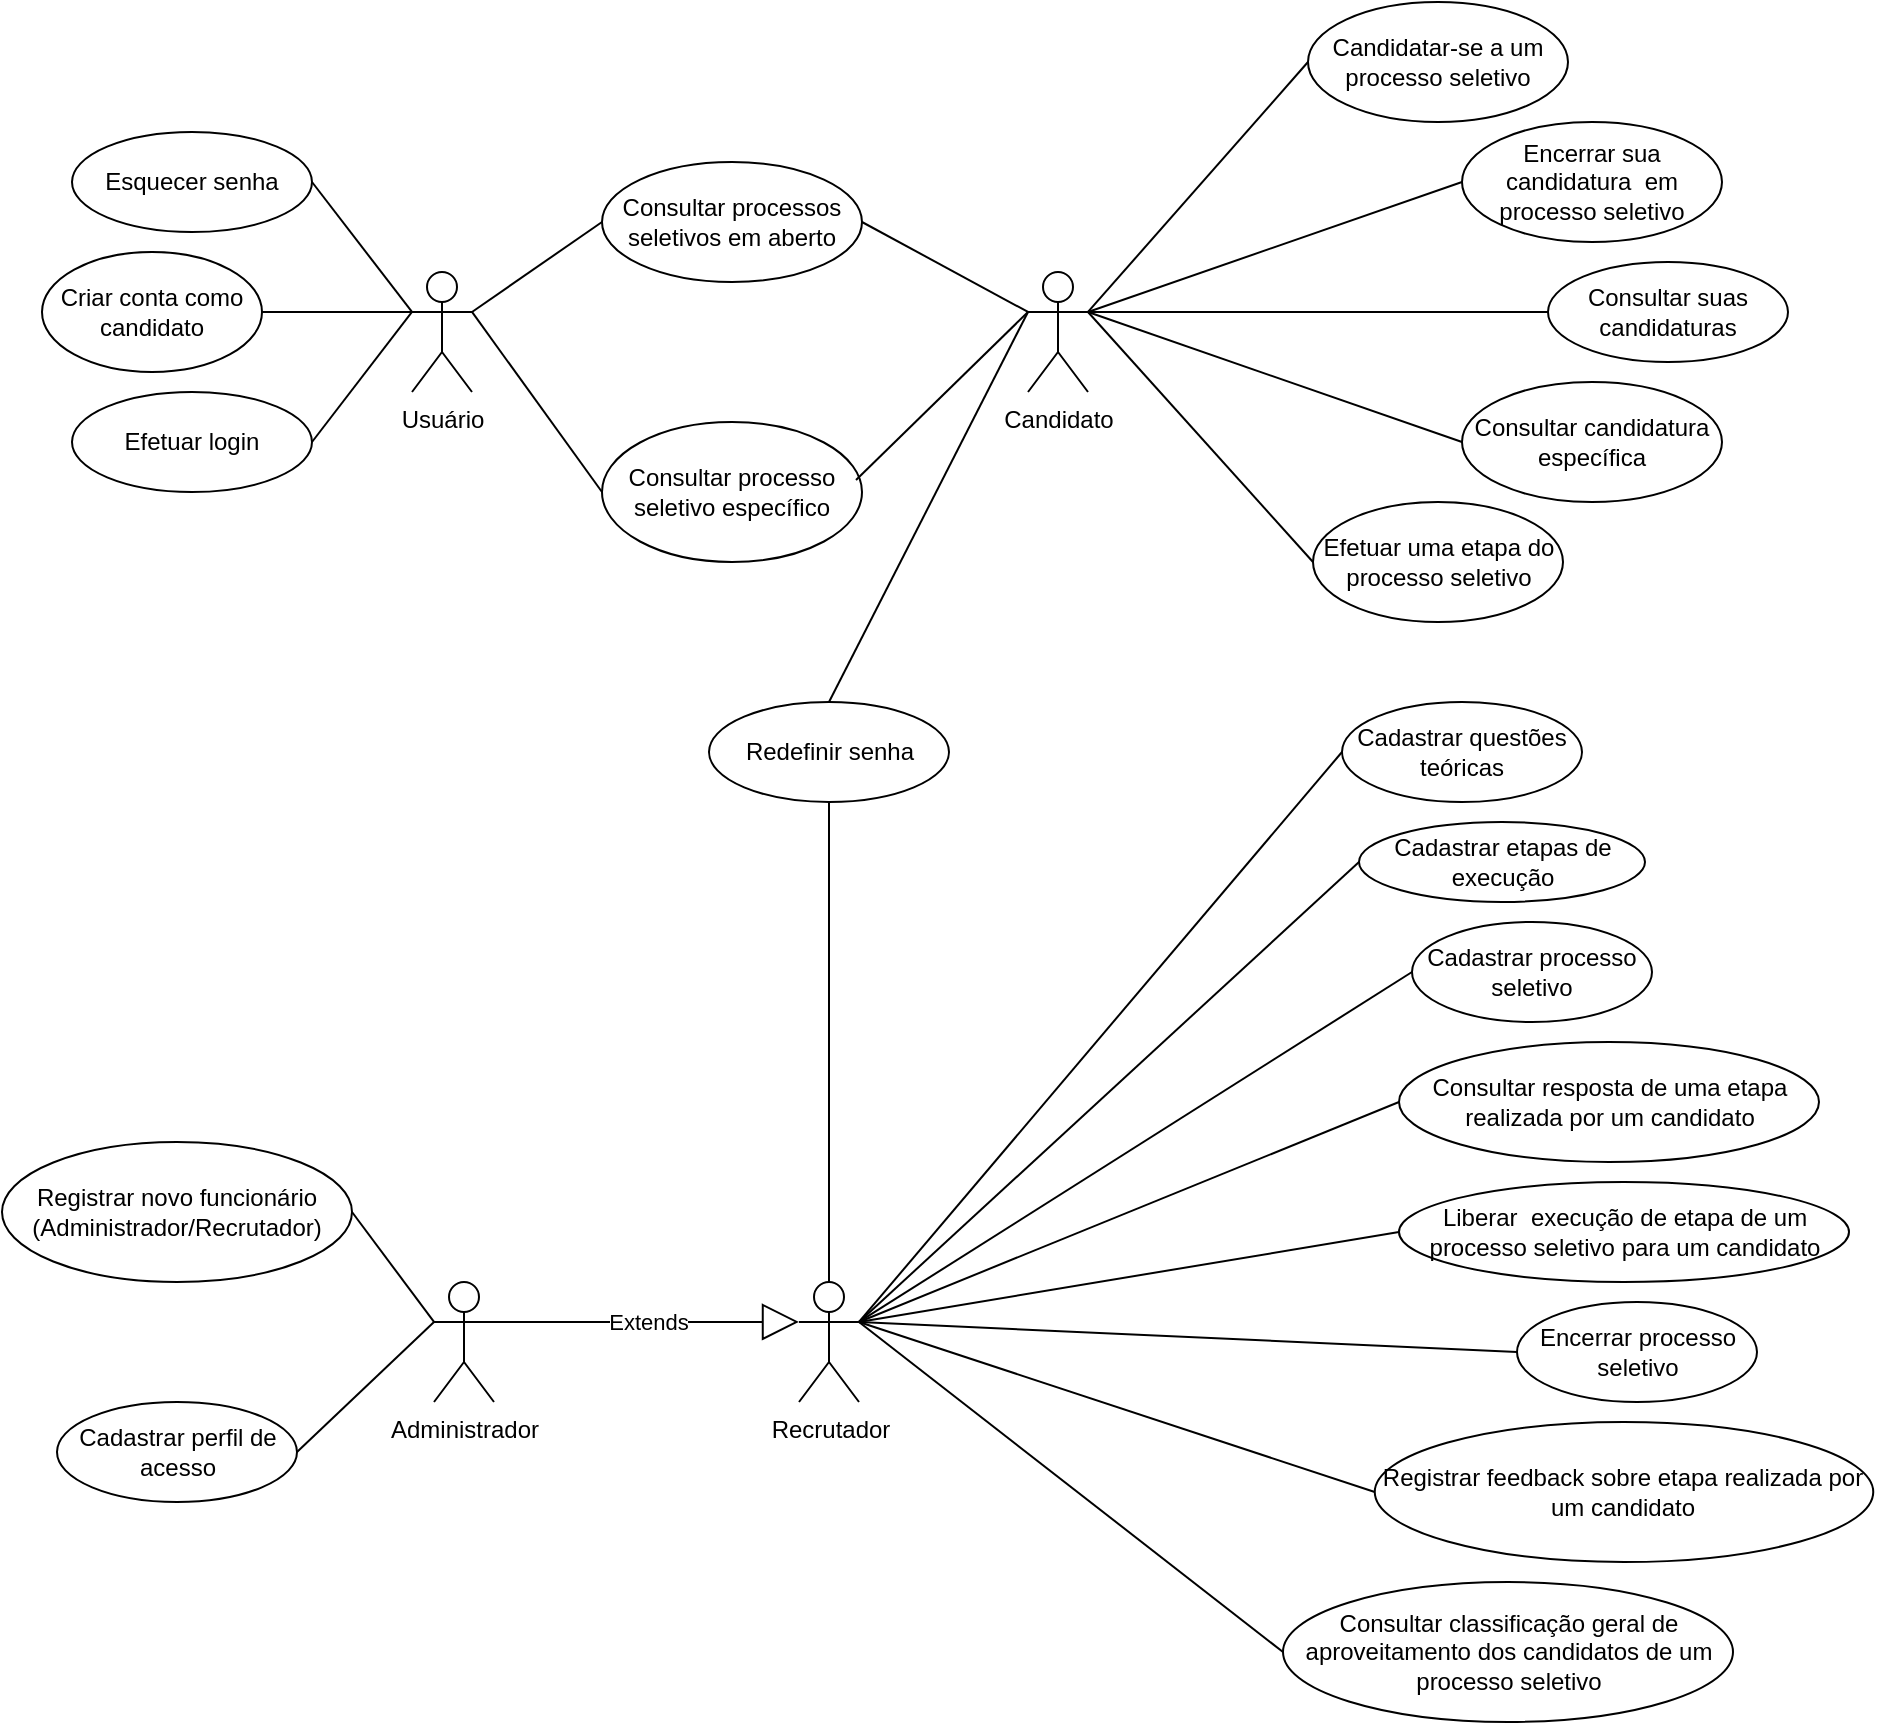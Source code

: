 <mxfile version="21.6.2" type="device" pages="5">
  <diagram name="R&amp;S - Diagrama de Caso de Uso" id="xkb6W1hF2rzuhf88G6X8">
    <mxGraphModel dx="1674" dy="751" grid="1" gridSize="10" guides="1" tooltips="1" connect="1" arrows="1" fold="1" page="1" pageScale="1" pageWidth="827" pageHeight="1169" math="0" shadow="0">
      <root>
        <mxCell id="0" />
        <mxCell id="1" parent="0" />
        <mxCell id="YqoUfNyxJpWY77xE1wb_-1" value="Usuário" style="shape=umlActor;verticalLabelPosition=bottom;verticalAlign=top;html=1;" parent="1" vertex="1">
          <mxGeometry x="215" y="295" width="30" height="60" as="geometry" />
        </mxCell>
        <mxCell id="YqoUfNyxJpWY77xE1wb_-2" value="Consultar processos seletivos em aberto" style="ellipse;whiteSpace=wrap;html=1;" parent="1" vertex="1">
          <mxGeometry x="310" y="240" width="130" height="60" as="geometry" />
        </mxCell>
        <mxCell id="YqoUfNyxJpWY77xE1wb_-3" value="Consultar processo seletivo específico" style="ellipse;whiteSpace=wrap;html=1;" parent="1" vertex="1">
          <mxGeometry x="310" y="370" width="130" height="70" as="geometry" />
        </mxCell>
        <mxCell id="YqoUfNyxJpWY77xE1wb_-4" value="Efetuar login" style="ellipse;whiteSpace=wrap;html=1;" parent="1" vertex="1">
          <mxGeometry x="45" y="355" width="120" height="50" as="geometry" />
        </mxCell>
        <mxCell id="YqoUfNyxJpWY77xE1wb_-5" value="Criar conta como candidato" style="ellipse;whiteSpace=wrap;html=1;" parent="1" vertex="1">
          <mxGeometry x="30" y="285" width="110" height="60" as="geometry" />
        </mxCell>
        <mxCell id="YqoUfNyxJpWY77xE1wb_-10" value="" style="endArrow=none;html=1;rounded=0;exitX=1;exitY=0.5;exitDx=0;exitDy=0;entryX=0;entryY=0.333;entryDx=0;entryDy=0;entryPerimeter=0;" parent="1" source="YqoUfNyxJpWY77xE1wb_-5" target="YqoUfNyxJpWY77xE1wb_-1" edge="1">
          <mxGeometry width="50" height="50" relative="1" as="geometry">
            <mxPoint x="215" y="475" as="sourcePoint" />
            <mxPoint x="265" y="425" as="targetPoint" />
          </mxGeometry>
        </mxCell>
        <mxCell id="YqoUfNyxJpWY77xE1wb_-11" value="" style="endArrow=none;html=1;rounded=0;exitX=1;exitY=0.5;exitDx=0;exitDy=0;entryX=0;entryY=0.333;entryDx=0;entryDy=0;entryPerimeter=0;" parent="1" source="YqoUfNyxJpWY77xE1wb_-4" target="YqoUfNyxJpWY77xE1wb_-1" edge="1">
          <mxGeometry width="50" height="50" relative="1" as="geometry">
            <mxPoint x="325" y="465" as="sourcePoint" />
            <mxPoint x="375" y="415" as="targetPoint" />
          </mxGeometry>
        </mxCell>
        <mxCell id="YqoUfNyxJpWY77xE1wb_-12" value="Candidato" style="shape=umlActor;verticalLabelPosition=bottom;verticalAlign=top;html=1;outlineConnect=0;" parent="1" vertex="1">
          <mxGeometry x="523" y="295" width="30" height="60" as="geometry" />
        </mxCell>
        <mxCell id="YqoUfNyxJpWY77xE1wb_-13" value="" style="endArrow=none;html=1;rounded=0;exitX=0;exitY=0.333;exitDx=0;exitDy=0;exitPerimeter=0;entryX=1;entryY=0.5;entryDx=0;entryDy=0;" parent="1" source="YqoUfNyxJpWY77xE1wb_-12" target="YqoUfNyxJpWY77xE1wb_-2" edge="1">
          <mxGeometry width="50" height="50" relative="1" as="geometry">
            <mxPoint x="590" y="240" as="sourcePoint" />
            <mxPoint x="640" y="190" as="targetPoint" />
          </mxGeometry>
        </mxCell>
        <mxCell id="YqoUfNyxJpWY77xE1wb_-14" value="" style="endArrow=none;html=1;rounded=0;entryX=0;entryY=0.333;entryDx=0;entryDy=0;entryPerimeter=0;exitX=0.977;exitY=0.414;exitDx=0;exitDy=0;exitPerimeter=0;" parent="1" source="YqoUfNyxJpWY77xE1wb_-3" target="YqoUfNyxJpWY77xE1wb_-12" edge="1">
          <mxGeometry width="50" height="50" relative="1" as="geometry">
            <mxPoint x="550" y="410" as="sourcePoint" />
            <mxPoint x="600" y="360" as="targetPoint" />
          </mxGeometry>
        </mxCell>
        <mxCell id="YqoUfNyxJpWY77xE1wb_-15" value="" style="endArrow=none;html=1;rounded=0;entryX=0;entryY=0.5;entryDx=0;entryDy=0;exitX=1;exitY=0.333;exitDx=0;exitDy=0;exitPerimeter=0;" parent="1" source="YqoUfNyxJpWY77xE1wb_-1" target="YqoUfNyxJpWY77xE1wb_-2" edge="1">
          <mxGeometry width="50" height="50" relative="1" as="geometry">
            <mxPoint x="220" y="380" as="sourcePoint" />
            <mxPoint x="270" y="330" as="targetPoint" />
          </mxGeometry>
        </mxCell>
        <mxCell id="YqoUfNyxJpWY77xE1wb_-16" value="" style="endArrow=none;html=1;rounded=0;entryX=0;entryY=0.5;entryDx=0;entryDy=0;exitX=1;exitY=0.333;exitDx=0;exitDy=0;exitPerimeter=0;" parent="1" source="YqoUfNyxJpWY77xE1wb_-1" target="YqoUfNyxJpWY77xE1wb_-3" edge="1">
          <mxGeometry width="50" height="50" relative="1" as="geometry">
            <mxPoint x="180" y="490" as="sourcePoint" />
            <mxPoint x="230" y="440" as="targetPoint" />
          </mxGeometry>
        </mxCell>
        <mxCell id="YqoUfNyxJpWY77xE1wb_-17" value="Candidatar-se a um processo seletivo" style="ellipse;whiteSpace=wrap;html=1;" parent="1" vertex="1">
          <mxGeometry x="663" y="160" width="130" height="60" as="geometry" />
        </mxCell>
        <mxCell id="YqoUfNyxJpWY77xE1wb_-18" value="" style="endArrow=none;html=1;rounded=0;exitX=1;exitY=0.333;exitDx=0;exitDy=0;exitPerimeter=0;entryX=0;entryY=0.5;entryDx=0;entryDy=0;" parent="1" source="YqoUfNyxJpWY77xE1wb_-12" target="YqoUfNyxJpWY77xE1wb_-17" edge="1">
          <mxGeometry width="50" height="50" relative="1" as="geometry">
            <mxPoint x="753" y="430" as="sourcePoint" />
            <mxPoint x="803" y="380" as="targetPoint" />
          </mxGeometry>
        </mxCell>
        <mxCell id="YqoUfNyxJpWY77xE1wb_-19" value="Encerrar sua candidatura&amp;nbsp; em processo seletivo" style="ellipse;whiteSpace=wrap;html=1;" parent="1" vertex="1">
          <mxGeometry x="740" y="220" width="130" height="60" as="geometry" />
        </mxCell>
        <mxCell id="YqoUfNyxJpWY77xE1wb_-20" value="" style="endArrow=none;html=1;rounded=0;exitX=1;exitY=0.333;exitDx=0;exitDy=0;exitPerimeter=0;entryX=0;entryY=0.5;entryDx=0;entryDy=0;" parent="1" source="YqoUfNyxJpWY77xE1wb_-12" target="YqoUfNyxJpWY77xE1wb_-19" edge="1">
          <mxGeometry width="50" height="50" relative="1" as="geometry">
            <mxPoint x="663" y="550" as="sourcePoint" />
            <mxPoint x="733" y="470" as="targetPoint" />
          </mxGeometry>
        </mxCell>
        <mxCell id="YqoUfNyxJpWY77xE1wb_-22" value="Consultar suas candidaturas" style="ellipse;whiteSpace=wrap;html=1;" parent="1" vertex="1">
          <mxGeometry x="783" y="290" width="120" height="50" as="geometry" />
        </mxCell>
        <mxCell id="YqoUfNyxJpWY77xE1wb_-23" value="Consultar candidatura específica" style="ellipse;whiteSpace=wrap;html=1;" parent="1" vertex="1">
          <mxGeometry x="740" y="350" width="130" height="60" as="geometry" />
        </mxCell>
        <mxCell id="YqoUfNyxJpWY77xE1wb_-24" value="Efetuar uma etapa do processo seletivo" style="ellipse;whiteSpace=wrap;html=1;" parent="1" vertex="1">
          <mxGeometry x="665.5" y="410" width="125" height="60" as="geometry" />
        </mxCell>
        <mxCell id="YqoUfNyxJpWY77xE1wb_-25" value="" style="endArrow=none;html=1;rounded=0;exitX=1;exitY=0.333;exitDx=0;exitDy=0;exitPerimeter=0;" parent="1" source="YqoUfNyxJpWY77xE1wb_-12" target="YqoUfNyxJpWY77xE1wb_-22" edge="1">
          <mxGeometry width="50" height="50" relative="1" as="geometry">
            <mxPoint x="783" y="510" as="sourcePoint" />
            <mxPoint x="833" y="460" as="targetPoint" />
          </mxGeometry>
        </mxCell>
        <mxCell id="YqoUfNyxJpWY77xE1wb_-26" value="" style="endArrow=none;html=1;rounded=0;exitX=1;exitY=0.333;exitDx=0;exitDy=0;exitPerimeter=0;entryX=0;entryY=0.5;entryDx=0;entryDy=0;" parent="1" source="YqoUfNyxJpWY77xE1wb_-12" target="YqoUfNyxJpWY77xE1wb_-24" edge="1">
          <mxGeometry width="50" height="50" relative="1" as="geometry">
            <mxPoint x="753" y="540" as="sourcePoint" />
            <mxPoint x="803" y="490" as="targetPoint" />
          </mxGeometry>
        </mxCell>
        <mxCell id="YqoUfNyxJpWY77xE1wb_-27" value="" style="endArrow=none;html=1;rounded=0;exitX=1;exitY=0.333;exitDx=0;exitDy=0;exitPerimeter=0;entryX=0;entryY=0.5;entryDx=0;entryDy=0;" parent="1" source="YqoUfNyxJpWY77xE1wb_-12" target="YqoUfNyxJpWY77xE1wb_-23" edge="1">
          <mxGeometry width="50" height="50" relative="1" as="geometry">
            <mxPoint x="863" y="500" as="sourcePoint" />
            <mxPoint x="913" y="450" as="targetPoint" />
          </mxGeometry>
        </mxCell>
        <mxCell id="YqoUfNyxJpWY77xE1wb_-28" value="Recrutador" style="shape=umlActor;verticalLabelPosition=bottom;verticalAlign=top;html=1;outlineConnect=0;" parent="1" vertex="1">
          <mxGeometry x="408.5" y="800" width="30" height="60" as="geometry" />
        </mxCell>
        <mxCell id="YqoUfNyxJpWY77xE1wb_-29" value="Esquecer senha" style="ellipse;whiteSpace=wrap;html=1;" parent="1" vertex="1">
          <mxGeometry x="45" y="225" width="120" height="50" as="geometry" />
        </mxCell>
        <mxCell id="YqoUfNyxJpWY77xE1wb_-31" value="" style="endArrow=none;html=1;rounded=0;exitX=1;exitY=0.5;exitDx=0;exitDy=0;entryX=0;entryY=0.333;entryDx=0;entryDy=0;entryPerimeter=0;" parent="1" source="YqoUfNyxJpWY77xE1wb_-29" target="YqoUfNyxJpWY77xE1wb_-1" edge="1">
          <mxGeometry width="50" height="50" relative="1" as="geometry">
            <mxPoint x="200" y="295" as="sourcePoint" />
            <mxPoint x="270" y="215" as="targetPoint" />
          </mxGeometry>
        </mxCell>
        <mxCell id="YqoUfNyxJpWY77xE1wb_-32" value="Redefinir senha" style="ellipse;whiteSpace=wrap;html=1;" parent="1" vertex="1">
          <mxGeometry x="363.5" y="510" width="120" height="50" as="geometry" />
        </mxCell>
        <mxCell id="YqoUfNyxJpWY77xE1wb_-34" value="" style="endArrow=none;html=1;rounded=0;entryX=0;entryY=0.333;entryDx=0;entryDy=0;entryPerimeter=0;exitX=0.5;exitY=0;exitDx=0;exitDy=0;" parent="1" source="YqoUfNyxJpWY77xE1wb_-32" target="YqoUfNyxJpWY77xE1wb_-12" edge="1">
          <mxGeometry width="50" height="50" relative="1" as="geometry">
            <mxPoint x="460" y="460" as="sourcePoint" />
            <mxPoint x="510" y="410" as="targetPoint" />
          </mxGeometry>
        </mxCell>
        <mxCell id="YqoUfNyxJpWY77xE1wb_-35" value="Cadastrar questões teóricas" style="ellipse;whiteSpace=wrap;html=1;" parent="1" vertex="1">
          <mxGeometry x="680" y="510" width="120" height="50" as="geometry" />
        </mxCell>
        <mxCell id="YqoUfNyxJpWY77xE1wb_-36" value="" style="endArrow=none;html=1;rounded=0;exitX=1;exitY=0.333;exitDx=0;exitDy=0;exitPerimeter=0;entryX=0;entryY=0.5;entryDx=0;entryDy=0;" parent="1" source="YqoUfNyxJpWY77xE1wb_-28" target="YqoUfNyxJpWY77xE1wb_-35" edge="1">
          <mxGeometry width="50" height="50" relative="1" as="geometry">
            <mxPoint x="790" y="540" as="sourcePoint" />
            <mxPoint x="840" y="490" as="targetPoint" />
          </mxGeometry>
        </mxCell>
        <mxCell id="YqoUfNyxJpWY77xE1wb_-37" value="Cadastrar etapas de execução" style="ellipse;whiteSpace=wrap;html=1;" parent="1" vertex="1">
          <mxGeometry x="688.5" y="570" width="143" height="40" as="geometry" />
        </mxCell>
        <mxCell id="YqoUfNyxJpWY77xE1wb_-38" value="" style="endArrow=none;html=1;rounded=0;exitX=1;exitY=0.333;exitDx=0;exitDy=0;exitPerimeter=0;entryX=0;entryY=0.5;entryDx=0;entryDy=0;" parent="1" source="YqoUfNyxJpWY77xE1wb_-28" target="YqoUfNyxJpWY77xE1wb_-37" edge="1">
          <mxGeometry width="50" height="50" relative="1" as="geometry">
            <mxPoint x="708.5" y="770" as="sourcePoint" />
            <mxPoint x="758.5" y="720" as="targetPoint" />
          </mxGeometry>
        </mxCell>
        <mxCell id="YqoUfNyxJpWY77xE1wb_-39" value="Cadastrar processo seletivo" style="ellipse;whiteSpace=wrap;html=1;" parent="1" vertex="1">
          <mxGeometry x="715" y="620" width="120" height="50" as="geometry" />
        </mxCell>
        <mxCell id="YqoUfNyxJpWY77xE1wb_-40" value="" style="endArrow=none;html=1;rounded=0;exitX=1;exitY=0.333;exitDx=0;exitDy=0;exitPerimeter=0;entryX=0;entryY=0.5;entryDx=0;entryDy=0;" parent="1" source="YqoUfNyxJpWY77xE1wb_-28" target="YqoUfNyxJpWY77xE1wb_-39" edge="1">
          <mxGeometry width="50" height="50" relative="1" as="geometry">
            <mxPoint x="658.5" y="690" as="sourcePoint" />
            <mxPoint x="708.5" y="640" as="targetPoint" />
          </mxGeometry>
        </mxCell>
        <mxCell id="YqoUfNyxJpWY77xE1wb_-41" value="Consultar resposta de uma etapa realizada por um candidato" style="ellipse;whiteSpace=wrap;html=1;" parent="1" vertex="1">
          <mxGeometry x="708.5" y="680" width="210" height="60" as="geometry" />
        </mxCell>
        <mxCell id="YqoUfNyxJpWY77xE1wb_-42" value="" style="endArrow=none;html=1;rounded=0;exitX=1;exitY=0.333;exitDx=0;exitDy=0;exitPerimeter=0;entryX=0;entryY=0.5;entryDx=0;entryDy=0;" parent="1" source="YqoUfNyxJpWY77xE1wb_-28" target="YqoUfNyxJpWY77xE1wb_-41" edge="1">
          <mxGeometry width="50" height="50" relative="1" as="geometry">
            <mxPoint x="558.5" y="790" as="sourcePoint" />
            <mxPoint x="608.5" y="740" as="targetPoint" />
          </mxGeometry>
        </mxCell>
        <mxCell id="YqoUfNyxJpWY77xE1wb_-43" value="Liberar&amp;nbsp; execução de etapa de um processo seletivo para um candidato" style="ellipse;whiteSpace=wrap;html=1;" parent="1" vertex="1">
          <mxGeometry x="708.5" y="750" width="225" height="50" as="geometry" />
        </mxCell>
        <mxCell id="YqoUfNyxJpWY77xE1wb_-44" value="" style="endArrow=none;html=1;rounded=0;exitX=1;exitY=0.333;exitDx=0;exitDy=0;exitPerimeter=0;entryX=0;entryY=0.5;entryDx=0;entryDy=0;" parent="1" source="YqoUfNyxJpWY77xE1wb_-28" target="YqoUfNyxJpWY77xE1wb_-43" edge="1">
          <mxGeometry width="50" height="50" relative="1" as="geometry">
            <mxPoint x="628.5" y="800" as="sourcePoint" />
            <mxPoint x="678.5" y="750" as="targetPoint" />
          </mxGeometry>
        </mxCell>
        <mxCell id="YqoUfNyxJpWY77xE1wb_-46" value="Encerrar processo seletivo" style="ellipse;whiteSpace=wrap;html=1;" parent="1" vertex="1">
          <mxGeometry x="767.5" y="810" width="120" height="50" as="geometry" />
        </mxCell>
        <mxCell id="YqoUfNyxJpWY77xE1wb_-47" value="" style="endArrow=none;html=1;rounded=0;exitX=1;exitY=0.333;exitDx=0;exitDy=0;exitPerimeter=0;entryX=0;entryY=0.5;entryDx=0;entryDy=0;" parent="1" source="YqoUfNyxJpWY77xE1wb_-28" target="YqoUfNyxJpWY77xE1wb_-46" edge="1">
          <mxGeometry width="50" height="50" relative="1" as="geometry">
            <mxPoint x="638.5" y="940" as="sourcePoint" />
            <mxPoint x="688.5" y="890" as="targetPoint" />
          </mxGeometry>
        </mxCell>
        <mxCell id="YqoUfNyxJpWY77xE1wb_-48" value="Registrar feedback sobre etapa realizada por um candidato" style="ellipse;whiteSpace=wrap;html=1;" parent="1" vertex="1">
          <mxGeometry x="696.38" y="870" width="249.25" height="70" as="geometry" />
        </mxCell>
        <mxCell id="YqoUfNyxJpWY77xE1wb_-49" value="" style="endArrow=none;html=1;rounded=0;exitX=1;exitY=0.333;exitDx=0;exitDy=0;exitPerimeter=0;entryX=0;entryY=0.5;entryDx=0;entryDy=0;" parent="1" source="YqoUfNyxJpWY77xE1wb_-28" target="YqoUfNyxJpWY77xE1wb_-48" edge="1">
          <mxGeometry width="50" height="50" relative="1" as="geometry">
            <mxPoint x="588.5" y="900" as="sourcePoint" />
            <mxPoint x="638.5" y="850" as="targetPoint" />
          </mxGeometry>
        </mxCell>
        <mxCell id="YqoUfNyxJpWY77xE1wb_-50" value="Consultar classificação geral de aproveitamento dos candidatos de um processo seletivo" style="ellipse;whiteSpace=wrap;html=1;" parent="1" vertex="1">
          <mxGeometry x="650.5" y="950" width="225" height="70" as="geometry" />
        </mxCell>
        <mxCell id="YqoUfNyxJpWY77xE1wb_-51" value="" style="endArrow=none;html=1;rounded=0;exitX=1;exitY=0.333;exitDx=0;exitDy=0;exitPerimeter=0;entryX=0;entryY=0.5;entryDx=0;entryDy=0;" parent="1" source="YqoUfNyxJpWY77xE1wb_-28" target="YqoUfNyxJpWY77xE1wb_-50" edge="1">
          <mxGeometry width="50" height="50" relative="1" as="geometry">
            <mxPoint x="588.5" y="970" as="sourcePoint" />
            <mxPoint x="638.5" y="920" as="targetPoint" />
          </mxGeometry>
        </mxCell>
        <mxCell id="YqoUfNyxJpWY77xE1wb_-52" value="" style="endArrow=none;html=1;rounded=0;exitX=0.5;exitY=0;exitDx=0;exitDy=0;exitPerimeter=0;" parent="1" source="YqoUfNyxJpWY77xE1wb_-28" target="YqoUfNyxJpWY77xE1wb_-32" edge="1">
          <mxGeometry width="50" height="50" relative="1" as="geometry">
            <mxPoint x="400" y="680" as="sourcePoint" />
            <mxPoint x="450" y="630" as="targetPoint" />
          </mxGeometry>
        </mxCell>
        <mxCell id="YqoUfNyxJpWY77xE1wb_-53" value="Administrador" style="shape=umlActor;verticalLabelPosition=bottom;verticalAlign=top;html=1;" parent="1" vertex="1">
          <mxGeometry x="226" y="800" width="30" height="60" as="geometry" />
        </mxCell>
        <mxCell id="YqoUfNyxJpWY77xE1wb_-55" value="Registrar novo funcionário (Administrador/Recrutador)" style="ellipse;whiteSpace=wrap;html=1;" parent="1" vertex="1">
          <mxGeometry x="10" y="730" width="175" height="70" as="geometry" />
        </mxCell>
        <mxCell id="YqoUfNyxJpWY77xE1wb_-56" value="" style="endArrow=none;html=1;rounded=0;exitX=1;exitY=0.5;exitDx=0;exitDy=0;entryX=0;entryY=0.333;entryDx=0;entryDy=0;entryPerimeter=0;" parent="1" source="YqoUfNyxJpWY77xE1wb_-55" target="YqoUfNyxJpWY77xE1wb_-53" edge="1">
          <mxGeometry width="50" height="50" relative="1" as="geometry">
            <mxPoint x="391" y="900" as="sourcePoint" />
            <mxPoint x="321" y="1000" as="targetPoint" />
          </mxGeometry>
        </mxCell>
        <mxCell id="YqoUfNyxJpWY77xE1wb_-57" value="Extends" style="endArrow=block;endSize=16;endFill=0;html=1;rounded=0;entryX=0;entryY=0.333;entryDx=0;entryDy=0;entryPerimeter=0;exitX=1;exitY=0.333;exitDx=0;exitDy=0;exitPerimeter=0;" parent="1" source="YqoUfNyxJpWY77xE1wb_-53" target="YqoUfNyxJpWY77xE1wb_-28" edge="1">
          <mxGeometry width="160" relative="1" as="geometry">
            <mxPoint x="198.5" y="920" as="sourcePoint" />
            <mxPoint x="358.5" y="920" as="targetPoint" />
          </mxGeometry>
        </mxCell>
        <mxCell id="YqoUfNyxJpWY77xE1wb_-58" value="Cadastrar perfil de acesso" style="ellipse;whiteSpace=wrap;html=1;" parent="1" vertex="1">
          <mxGeometry x="37.5" y="860" width="120" height="50" as="geometry" />
        </mxCell>
        <mxCell id="YqoUfNyxJpWY77xE1wb_-59" value="" style="endArrow=none;html=1;rounded=0;entryX=0;entryY=0.333;entryDx=0;entryDy=0;entryPerimeter=0;exitX=1;exitY=0.5;exitDx=0;exitDy=0;" parent="1" source="YqoUfNyxJpWY77xE1wb_-58" target="YqoUfNyxJpWY77xE1wb_-53" edge="1">
          <mxGeometry width="50" height="50" relative="1" as="geometry">
            <mxPoint x="148.5" y="1010" as="sourcePoint" />
            <mxPoint x="198.5" y="960" as="targetPoint" />
          </mxGeometry>
        </mxCell>
      </root>
    </mxGraphModel>
  </diagram>
  <diagram id="RCaDqzuWY2hRjbDpdMsF" name="R&amp;S - Diagrama de classe">
    <mxGraphModel dx="3218" dy="1073" grid="1" gridSize="10" guides="1" tooltips="1" connect="1" arrows="1" fold="1" page="1" pageScale="1" pageWidth="827" pageHeight="1169" math="0" shadow="0">
      <root>
        <mxCell id="0" />
        <mxCell id="1" parent="0" />
        <mxCell id="pD9XyR89mGvcsZfKFZSC-1" value="&lt;b&gt;Funcao&lt;/b&gt;" style="swimlane;fontStyle=0;childLayout=stackLayout;horizontal=1;startSize=26;fillColor=none;horizontalStack=0;resizeParent=1;resizeParentMax=0;resizeLast=0;collapsible=1;marginBottom=0;whiteSpace=wrap;html=1;" parent="1" vertex="1">
          <mxGeometry x="679" y="20" width="140" height="52" as="geometry" />
        </mxCell>
        <mxCell id="pD9XyR89mGvcsZfKFZSC-2" value="- nome: String" style="text;strokeColor=none;fillColor=none;align=left;verticalAlign=top;spacingLeft=4;spacingRight=4;overflow=hidden;rotatable=0;points=[[0,0.5],[1,0.5]];portConstraint=eastwest;whiteSpace=wrap;html=1;" parent="pD9XyR89mGvcsZfKFZSC-1" vertex="1">
          <mxGeometry y="26" width="140" height="26" as="geometry" />
        </mxCell>
        <mxCell id="pD9XyR89mGvcsZfKFZSC-5" value="&lt;b&gt;Perfil&lt;/b&gt;" style="swimlane;fontStyle=0;childLayout=stackLayout;horizontal=1;startSize=26;fillColor=none;horizontalStack=0;resizeParent=1;resizeParentMax=0;resizeLast=0;collapsible=1;marginBottom=0;whiteSpace=wrap;html=1;" parent="1" vertex="1">
          <mxGeometry x="389" y="20" width="140" height="52" as="geometry" />
        </mxCell>
        <mxCell id="pD9XyR89mGvcsZfKFZSC-6" value="- nome: String" style="text;strokeColor=none;fillColor=none;align=left;verticalAlign=top;spacingLeft=4;spacingRight=4;overflow=hidden;rotatable=0;points=[[0,0.5],[1,0.5]];portConstraint=eastwest;whiteSpace=wrap;html=1;" parent="pD9XyR89mGvcsZfKFZSC-5" vertex="1">
          <mxGeometry y="26" width="140" height="26" as="geometry" />
        </mxCell>
        <mxCell id="pD9XyR89mGvcsZfKFZSC-7" value="" style="endArrow=none;html=1;rounded=0;exitX=1;exitY=0.5;exitDx=0;exitDy=0;entryX=0;entryY=0.5;entryDx=0;entryDy=0;" parent="1" source="pD9XyR89mGvcsZfKFZSC-6" target="pD9XyR89mGvcsZfKFZSC-2" edge="1">
          <mxGeometry relative="1" as="geometry">
            <mxPoint x="489" y="160" as="sourcePoint" />
            <mxPoint x="649" y="160" as="targetPoint" />
          </mxGeometry>
        </mxCell>
        <mxCell id="pD9XyR89mGvcsZfKFZSC-8" value="1" style="edgeLabel;resizable=0;html=1;align=left;verticalAlign=bottom;" parent="pD9XyR89mGvcsZfKFZSC-7" connectable="0" vertex="1">
          <mxGeometry x="-1" relative="1" as="geometry">
            <mxPoint x="11" as="offset" />
          </mxGeometry>
        </mxCell>
        <mxCell id="pD9XyR89mGvcsZfKFZSC-9" value="1..*" style="edgeLabel;resizable=0;html=1;align=right;verticalAlign=bottom;" parent="pD9XyR89mGvcsZfKFZSC-7" connectable="0" vertex="1">
          <mxGeometry x="1" relative="1" as="geometry">
            <mxPoint x="-11" as="offset" />
          </mxGeometry>
        </mxCell>
        <mxCell id="pD9XyR89mGvcsZfKFZSC-10" value="possui" style="edgeLabel;html=1;align=center;verticalAlign=middle;resizable=0;points=[];" parent="pD9XyR89mGvcsZfKFZSC-7" vertex="1" connectable="0">
          <mxGeometry x="0.071" y="1" relative="1" as="geometry">
            <mxPoint as="offset" />
          </mxGeometry>
        </mxCell>
        <mxCell id="pD9XyR89mGvcsZfKFZSC-11" value="&lt;b&gt;CredenciaisAcesso&lt;/b&gt;" style="swimlane;fontStyle=0;childLayout=stackLayout;horizontal=1;startSize=26;fillColor=none;horizontalStack=0;resizeParent=1;resizeParentMax=0;resizeLast=0;collapsible=1;marginBottom=0;whiteSpace=wrap;html=1;" parent="1" vertex="1">
          <mxGeometry x="539" y="350" width="140" height="78" as="geometry" />
        </mxCell>
        <mxCell id="pD9XyR89mGvcsZfKFZSC-12" value="- username: String" style="text;strokeColor=none;fillColor=none;align=left;verticalAlign=top;spacingLeft=4;spacingRight=4;overflow=hidden;rotatable=0;points=[[0,0.5],[1,0.5]];portConstraint=eastwest;whiteSpace=wrap;html=1;" parent="pD9XyR89mGvcsZfKFZSC-11" vertex="1">
          <mxGeometry y="26" width="140" height="26" as="geometry" />
        </mxCell>
        <mxCell id="pD9XyR89mGvcsZfKFZSC-13" value="- senha: String" style="text;strokeColor=none;fillColor=none;align=left;verticalAlign=top;spacingLeft=4;spacingRight=4;overflow=hidden;rotatable=0;points=[[0,0.5],[1,0.5]];portConstraint=eastwest;whiteSpace=wrap;html=1;" parent="pD9XyR89mGvcsZfKFZSC-11" vertex="1">
          <mxGeometry y="52" width="140" height="26" as="geometry" />
        </mxCell>
        <mxCell id="pD9XyR89mGvcsZfKFZSC-15" value="" style="endArrow=none;html=1;rounded=0;exitX=0.447;exitY=1.025;exitDx=0;exitDy=0;exitPerimeter=0;" parent="1" source="pD9XyR89mGvcsZfKFZSC-6" target="pD9XyR89mGvcsZfKFZSC-11" edge="1">
          <mxGeometry relative="1" as="geometry">
            <mxPoint x="509" y="140" as="sourcePoint" />
            <mxPoint x="829" y="160" as="targetPoint" />
            <Array as="points">
              <mxPoint x="452" y="120" />
              <mxPoint x="609" y="120" />
            </Array>
          </mxGeometry>
        </mxCell>
        <mxCell id="pD9XyR89mGvcsZfKFZSC-16" value="1..*" style="edgeLabel;resizable=0;html=1;align=left;verticalAlign=bottom;" parent="pD9XyR89mGvcsZfKFZSC-15" connectable="0" vertex="1">
          <mxGeometry x="-1" relative="1" as="geometry">
            <mxPoint x="3" y="25" as="offset" />
          </mxGeometry>
        </mxCell>
        <mxCell id="pD9XyR89mGvcsZfKFZSC-17" value="1" style="edgeLabel;resizable=0;html=1;align=right;verticalAlign=bottom;" parent="pD9XyR89mGvcsZfKFZSC-15" connectable="0" vertex="1">
          <mxGeometry x="1" relative="1" as="geometry">
            <mxPoint x="-7" as="offset" />
          </mxGeometry>
        </mxCell>
        <mxCell id="pD9XyR89mGvcsZfKFZSC-18" value="possui" style="edgeLabel;html=1;align=center;verticalAlign=middle;resizable=0;points=[];" parent="pD9XyR89mGvcsZfKFZSC-15" vertex="1" connectable="0">
          <mxGeometry x="-0.057" y="1" relative="1" as="geometry">
            <mxPoint y="97" as="offset" />
          </mxGeometry>
        </mxCell>
        <mxCell id="pD9XyR89mGvcsZfKFZSC-19" value="&lt;b&gt;Endereco&lt;/b&gt;" style="swimlane;fontStyle=0;childLayout=stackLayout;horizontal=1;startSize=26;fillColor=none;horizontalStack=0;resizeParent=1;resizeParentMax=0;resizeLast=0;collapsible=1;marginBottom=0;whiteSpace=wrap;html=1;" parent="1" vertex="1">
          <mxGeometry x="199" y="20" width="140" height="208" as="geometry" />
        </mxCell>
        <mxCell id="pD9XyR89mGvcsZfKFZSC-20" value="- logradouro: String" style="text;strokeColor=none;fillColor=none;align=left;verticalAlign=top;spacingLeft=4;spacingRight=4;overflow=hidden;rotatable=0;points=[[0,0.5],[1,0.5]];portConstraint=eastwest;whiteSpace=wrap;html=1;" parent="pD9XyR89mGvcsZfKFZSC-19" vertex="1">
          <mxGeometry y="26" width="140" height="26" as="geometry" />
        </mxCell>
        <mxCell id="pD9XyR89mGvcsZfKFZSC-21" value="- numero: Int" style="text;strokeColor=none;fillColor=none;align=left;verticalAlign=top;spacingLeft=4;spacingRight=4;overflow=hidden;rotatable=0;points=[[0,0.5],[1,0.5]];portConstraint=eastwest;whiteSpace=wrap;html=1;" parent="pD9XyR89mGvcsZfKFZSC-19" vertex="1">
          <mxGeometry y="52" width="140" height="26" as="geometry" />
        </mxCell>
        <mxCell id="pD9XyR89mGvcsZfKFZSC-22" value="- complemento: String" style="text;strokeColor=none;fillColor=none;align=left;verticalAlign=top;spacingLeft=4;spacingRight=4;overflow=hidden;rotatable=0;points=[[0,0.5],[1,0.5]];portConstraint=eastwest;whiteSpace=wrap;html=1;" parent="pD9XyR89mGvcsZfKFZSC-19" vertex="1">
          <mxGeometry y="78" width="140" height="26" as="geometry" />
        </mxCell>
        <mxCell id="pD9XyR89mGvcsZfKFZSC-26" value="- bairro: String" style="text;strokeColor=none;fillColor=none;align=left;verticalAlign=top;spacingLeft=4;spacingRight=4;overflow=hidden;rotatable=0;points=[[0,0.5],[1,0.5]];portConstraint=eastwest;whiteSpace=wrap;html=1;" parent="pD9XyR89mGvcsZfKFZSC-19" vertex="1">
          <mxGeometry y="104" width="140" height="26" as="geometry" />
        </mxCell>
        <mxCell id="pD9XyR89mGvcsZfKFZSC-28" value="- localidade: String" style="text;strokeColor=none;fillColor=none;align=left;verticalAlign=top;spacingLeft=4;spacingRight=4;overflow=hidden;rotatable=0;points=[[0,0.5],[1,0.5]];portConstraint=eastwest;whiteSpace=wrap;html=1;" parent="pD9XyR89mGvcsZfKFZSC-19" vertex="1">
          <mxGeometry y="130" width="140" height="26" as="geometry" />
        </mxCell>
        <mxCell id="pD9XyR89mGvcsZfKFZSC-27" value="- uf: String" style="text;strokeColor=none;fillColor=none;align=left;verticalAlign=top;spacingLeft=4;spacingRight=4;overflow=hidden;rotatable=0;points=[[0,0.5],[1,0.5]];portConstraint=eastwest;whiteSpace=wrap;html=1;" parent="pD9XyR89mGvcsZfKFZSC-19" vertex="1">
          <mxGeometry y="156" width="140" height="26" as="geometry" />
        </mxCell>
        <mxCell id="pD9XyR89mGvcsZfKFZSC-29" value="- cep: String" style="text;strokeColor=none;fillColor=none;align=left;verticalAlign=top;spacingLeft=4;spacingRight=4;overflow=hidden;rotatable=0;points=[[0,0.5],[1,0.5]];portConstraint=eastwest;whiteSpace=wrap;html=1;" parent="pD9XyR89mGvcsZfKFZSC-19" vertex="1">
          <mxGeometry y="182" width="140" height="26" as="geometry" />
        </mxCell>
        <mxCell id="pD9XyR89mGvcsZfKFZSC-30" value="&lt;b&gt;Telefone&lt;/b&gt;" style="swimlane;fontStyle=0;childLayout=stackLayout;horizontal=1;startSize=26;fillColor=none;horizontalStack=0;resizeParent=1;resizeParentMax=0;resizeLast=0;collapsible=1;marginBottom=0;whiteSpace=wrap;html=1;" parent="1" vertex="1">
          <mxGeometry x="9" y="20" width="140" height="78" as="geometry" />
        </mxCell>
        <mxCell id="pD9XyR89mGvcsZfKFZSC-31" value="- ddd: String" style="text;strokeColor=none;fillColor=none;align=left;verticalAlign=top;spacingLeft=4;spacingRight=4;overflow=hidden;rotatable=0;points=[[0,0.5],[1,0.5]];portConstraint=eastwest;whiteSpace=wrap;html=1;" parent="pD9XyR89mGvcsZfKFZSC-30" vertex="1">
          <mxGeometry y="26" width="140" height="26" as="geometry" />
        </mxCell>
        <mxCell id="pD9XyR89mGvcsZfKFZSC-32" value="- numero: String" style="text;strokeColor=none;fillColor=none;align=left;verticalAlign=top;spacingLeft=4;spacingRight=4;overflow=hidden;rotatable=0;points=[[0,0.5],[1,0.5]];portConstraint=eastwest;whiteSpace=wrap;html=1;" parent="pD9XyR89mGvcsZfKFZSC-30" vertex="1">
          <mxGeometry y="52" width="140" height="26" as="geometry" />
        </mxCell>
        <mxCell id="pD9XyR89mGvcsZfKFZSC-34" value="&lt;b&gt;DadosPessoais&lt;/b&gt;" style="swimlane;fontStyle=0;childLayout=stackLayout;horizontal=1;startSize=26;fillColor=none;horizontalStack=0;resizeParent=1;resizeParentMax=0;resizeLast=0;collapsible=1;marginBottom=0;whiteSpace=wrap;html=1;" parent="1" vertex="1">
          <mxGeometry x="79" y="350" width="180" height="130" as="geometry" />
        </mxCell>
        <mxCell id="pD9XyR89mGvcsZfKFZSC-35" value="- nome: String" style="text;strokeColor=none;fillColor=none;align=left;verticalAlign=top;spacingLeft=4;spacingRight=4;overflow=hidden;rotatable=0;points=[[0,0.5],[1,0.5]];portConstraint=eastwest;whiteSpace=wrap;html=1;" parent="pD9XyR89mGvcsZfKFZSC-34" vertex="1">
          <mxGeometry y="26" width="180" height="26" as="geometry" />
        </mxCell>
        <mxCell id="pD9XyR89mGvcsZfKFZSC-36" value="- cpf: String" style="text;strokeColor=none;fillColor=none;align=left;verticalAlign=top;spacingLeft=4;spacingRight=4;overflow=hidden;rotatable=0;points=[[0,0.5],[1,0.5]];portConstraint=eastwest;whiteSpace=wrap;html=1;" parent="pD9XyR89mGvcsZfKFZSC-34" vertex="1">
          <mxGeometry y="52" width="180" height="26" as="geometry" />
        </mxCell>
        <mxCell id="pD9XyR89mGvcsZfKFZSC-37" value="- email: String" style="text;strokeColor=none;fillColor=none;align=left;verticalAlign=top;spacingLeft=4;spacingRight=4;overflow=hidden;rotatable=0;points=[[0,0.5],[1,0.5]];portConstraint=eastwest;whiteSpace=wrap;html=1;" parent="pD9XyR89mGvcsZfKFZSC-34" vertex="1">
          <mxGeometry y="78" width="180" height="26" as="geometry" />
        </mxCell>
        <mxCell id="pD9XyR89mGvcsZfKFZSC-38" value="- dataNascimento: LocalDate" style="text;strokeColor=none;fillColor=none;align=left;verticalAlign=top;spacingLeft=4;spacingRight=4;overflow=hidden;rotatable=0;points=[[0,0.5],[1,0.5]];portConstraint=eastwest;whiteSpace=wrap;html=1;" parent="pD9XyR89mGvcsZfKFZSC-34" vertex="1">
          <mxGeometry y="104" width="180" height="26" as="geometry" />
        </mxCell>
        <mxCell id="pD9XyR89mGvcsZfKFZSC-39" value="" style="endArrow=diamondThin;endFill=1;endSize=24;html=1;rounded=0;exitX=0.486;exitY=1.178;exitDx=0;exitDy=0;exitPerimeter=0;entryX=0.75;entryY=0;entryDx=0;entryDy=0;" parent="1" source="pD9XyR89mGvcsZfKFZSC-29" target="pD9XyR89mGvcsZfKFZSC-34" edge="1">
          <mxGeometry width="160" relative="1" as="geometry">
            <mxPoint x="319" y="300" as="sourcePoint" />
            <mxPoint x="479" y="300" as="targetPoint" />
            <Array as="points">
              <mxPoint x="267" y="290" />
              <mxPoint x="214" y="290" />
            </Array>
          </mxGeometry>
        </mxCell>
        <mxCell id="pD9XyR89mGvcsZfKFZSC-42" value="possui" style="edgeLabel;html=1;align=center;verticalAlign=middle;resizable=0;points=[];" parent="pD9XyR89mGvcsZfKFZSC-39" vertex="1" connectable="0">
          <mxGeometry x="-0.555" relative="1" as="geometry">
            <mxPoint as="offset" />
          </mxGeometry>
        </mxCell>
        <mxCell id="pD9XyR89mGvcsZfKFZSC-45" value="1..1" style="edgeLabel;html=1;align=center;verticalAlign=middle;resizable=0;points=[];" parent="pD9XyR89mGvcsZfKFZSC-39" vertex="1" connectable="0">
          <mxGeometry x="-0.86" relative="1" as="geometry">
            <mxPoint x="15" as="offset" />
          </mxGeometry>
        </mxCell>
        <mxCell id="pD9XyR89mGvcsZfKFZSC-46" value="1" style="edgeLabel;html=1;align=center;verticalAlign=middle;resizable=0;points=[];" parent="pD9XyR89mGvcsZfKFZSC-39" vertex="1" connectable="0">
          <mxGeometry x="0.513" y="-1" relative="1" as="geometry">
            <mxPoint x="-9" as="offset" />
          </mxGeometry>
        </mxCell>
        <mxCell id="pD9XyR89mGvcsZfKFZSC-40" value="" style="endArrow=diamondThin;endFill=1;endSize=24;html=1;rounded=0;entryX=0.25;entryY=0;entryDx=0;entryDy=0;" parent="1" source="pD9XyR89mGvcsZfKFZSC-32" target="pD9XyR89mGvcsZfKFZSC-34" edge="1">
          <mxGeometry width="160" relative="1" as="geometry">
            <mxPoint x="79" y="210" as="sourcePoint" />
            <mxPoint x="239" y="210" as="targetPoint" />
            <Array as="points">
              <mxPoint x="79" y="290" />
              <mxPoint x="124" y="290" />
            </Array>
          </mxGeometry>
        </mxCell>
        <mxCell id="pD9XyR89mGvcsZfKFZSC-41" value="possui" style="edgeLabel;html=1;align=center;verticalAlign=middle;resizable=0;points=[];" parent="pD9XyR89mGvcsZfKFZSC-40" vertex="1" connectable="0">
          <mxGeometry x="-0.141" y="-1" relative="1" as="geometry">
            <mxPoint as="offset" />
          </mxGeometry>
        </mxCell>
        <mxCell id="pD9XyR89mGvcsZfKFZSC-43" value="1..1" style="edgeLabel;html=1;align=center;verticalAlign=middle;resizable=0;points=[];" parent="pD9XyR89mGvcsZfKFZSC-40" vertex="1" connectable="0">
          <mxGeometry x="-0.828" y="-2" relative="1" as="geometry">
            <mxPoint x="16" y="-11" as="offset" />
          </mxGeometry>
        </mxCell>
        <mxCell id="pD9XyR89mGvcsZfKFZSC-44" value="1" style="edgeLabel;html=1;align=center;verticalAlign=middle;resizable=0;points=[];" parent="pD9XyR89mGvcsZfKFZSC-40" vertex="1" connectable="0">
          <mxGeometry x="0.714" relative="1" as="geometry">
            <mxPoint x="-9" as="offset" />
          </mxGeometry>
        </mxCell>
        <mxCell id="pD9XyR89mGvcsZfKFZSC-51" value="" style="endArrow=diamondThin;endFill=1;endSize=24;html=1;rounded=0;exitX=0.495;exitY=1.206;exitDx=0;exitDy=0;exitPerimeter=0;entryX=0.5;entryY=0;entryDx=0;entryDy=0;" parent="1" source="pD9XyR89mGvcsZfKFZSC-38" target="pD9XyR89mGvcsZfKFZSC-68" edge="1">
          <mxGeometry width="160" relative="1" as="geometry">
            <mxPoint x="161" y="520" as="sourcePoint" />
            <mxPoint x="168.854" y="640" as="targetPoint" />
          </mxGeometry>
        </mxCell>
        <mxCell id="pD9XyR89mGvcsZfKFZSC-54" value="1" style="edgeLabel;html=1;align=center;verticalAlign=middle;resizable=0;points=[];" parent="pD9XyR89mGvcsZfKFZSC-51" vertex="1" connectable="0">
          <mxGeometry x="-0.703" y="-1" relative="1" as="geometry">
            <mxPoint x="15" y="-5" as="offset" />
          </mxGeometry>
        </mxCell>
        <mxCell id="pD9XyR89mGvcsZfKFZSC-55" value="1" style="edgeLabel;html=1;align=center;verticalAlign=middle;resizable=0;points=[];" parent="pD9XyR89mGvcsZfKFZSC-51" vertex="1" connectable="0">
          <mxGeometry x="0.157" y="-1" relative="1" as="geometry">
            <mxPoint x="-24" y="8" as="offset" />
          </mxGeometry>
        </mxCell>
        <mxCell id="pD9XyR89mGvcsZfKFZSC-56" value="possui" style="edgeLabel;html=1;align=center;verticalAlign=middle;resizable=0;points=[];" parent="pD9XyR89mGvcsZfKFZSC-51" vertex="1" connectable="0">
          <mxGeometry x="-0.101" y="-1" relative="1" as="geometry">
            <mxPoint as="offset" />
          </mxGeometry>
        </mxCell>
        <mxCell id="pD9XyR89mGvcsZfKFZSC-57" value="Candidato" style="swimlane;fontStyle=1;align=center;verticalAlign=top;childLayout=stackLayout;horizontal=1;startSize=26;horizontalStack=0;resizeParent=1;resizeParentMax=0;resizeLast=0;collapsible=1;marginBottom=0;whiteSpace=wrap;html=1;" parent="1" vertex="1">
          <mxGeometry x="470" y="900" width="380" height="200" as="geometry" />
        </mxCell>
        <mxCell id="pD9XyR89mGvcsZfKFZSC-59" value="" style="line;strokeWidth=1;fillColor=none;align=left;verticalAlign=middle;spacingTop=-1;spacingLeft=3;spacingRight=3;rotatable=0;labelPosition=right;points=[];portConstraint=eastwest;strokeColor=inherit;" parent="pD9XyR89mGvcsZfKFZSC-57" vertex="1">
          <mxGeometry y="26" width="380" height="8" as="geometry" />
        </mxCell>
        <mxCell id="pD9XyR89mGvcsZfKFZSC-60" value="+ registrarCandidatura(): Candidatura&lt;br&gt;&lt;br&gt;+ buscarCandidatura(): CandidaturaEspecificaDto&lt;br&gt;&lt;br&gt;+ buscarTodasAsCandidaturas(): CandidaturasPaginadasDto&lt;br&gt;&lt;br&gt;+ encerrarCandidatura()&lt;br&gt;&lt;br&gt;+ buscarEtapadeUmaCandidatura(): EtapaEspecificaCandidaturDto&lt;br&gt;&lt;br&gt;+ executarEtapa()" style="text;strokeColor=none;fillColor=none;align=left;verticalAlign=top;spacingLeft=4;spacingRight=4;overflow=hidden;rotatable=0;points=[[0,0.5],[1,0.5]];portConstraint=eastwest;whiteSpace=wrap;html=1;" parent="pD9XyR89mGvcsZfKFZSC-57" vertex="1">
          <mxGeometry y="34" width="380" height="166" as="geometry" />
        </mxCell>
        <mxCell id="pD9XyR89mGvcsZfKFZSC-61" value="" style="endArrow=diamondThin;endFill=1;endSize=24;html=1;rounded=0;entryX=0.75;entryY=0;entryDx=0;entryDy=0;exitX=0.496;exitY=1.057;exitDx=0;exitDy=0;exitPerimeter=0;" parent="1" source="pD9XyR89mGvcsZfKFZSC-13" target="pD9XyR89mGvcsZfKFZSC-57" edge="1">
          <mxGeometry width="160" relative="1" as="geometry">
            <mxPoint x="710" y="440" as="sourcePoint" />
            <mxPoint x="790" y="510" as="targetPoint" />
            <Array as="points">
              <mxPoint x="608" y="640" />
              <mxPoint x="649" y="640" />
            </Array>
          </mxGeometry>
        </mxCell>
        <mxCell id="pD9XyR89mGvcsZfKFZSC-80" value="possui" style="edgeLabel;html=1;align=center;verticalAlign=middle;resizable=0;points=[];" parent="pD9XyR89mGvcsZfKFZSC-61" vertex="1" connectable="0">
          <mxGeometry x="-0.138" relative="1" as="geometry">
            <mxPoint y="-27" as="offset" />
          </mxGeometry>
        </mxCell>
        <mxCell id="pD9XyR89mGvcsZfKFZSC-81" value="1" style="edgeLabel;html=1;align=center;verticalAlign=middle;resizable=0;points=[];" parent="pD9XyR89mGvcsZfKFZSC-61" vertex="1" connectable="0">
          <mxGeometry x="-0.801" relative="1" as="geometry">
            <mxPoint x="10" y="-35" as="offset" />
          </mxGeometry>
        </mxCell>
        <mxCell id="pD9XyR89mGvcsZfKFZSC-82" value="1" style="edgeLabel;html=1;align=center;verticalAlign=middle;resizable=0;points=[];" parent="pD9XyR89mGvcsZfKFZSC-61" vertex="1" connectable="0">
          <mxGeometry x="0.387" relative="1" as="geometry">
            <mxPoint x="-11" y="100" as="offset" />
          </mxGeometry>
        </mxCell>
        <mxCell id="pD9XyR89mGvcsZfKFZSC-68" value="Funcionario" style="swimlane;fontStyle=1;align=center;verticalAlign=top;childLayout=stackLayout;horizontal=1;startSize=26;horizontalStack=0;resizeParent=1;resizeParentMax=0;resizeLast=0;collapsible=1;marginBottom=0;whiteSpace=wrap;html=1;" parent="1" vertex="1">
          <mxGeometry x="-30" y="570" width="330" height="300" as="geometry" />
        </mxCell>
        <mxCell id="pD9XyR89mGvcsZfKFZSC-70" value="" style="line;strokeWidth=1;fillColor=none;align=left;verticalAlign=middle;spacingTop=-1;spacingLeft=3;spacingRight=3;rotatable=0;labelPosition=right;points=[];portConstraint=eastwest;strokeColor=inherit;" parent="pD9XyR89mGvcsZfKFZSC-68" vertex="1">
          <mxGeometry y="26" width="330" height="8" as="geometry" />
        </mxCell>
        <mxCell id="pD9XyR89mGvcsZfKFZSC-71" value="+ criarPerfil(): Perfil&lt;br&gt;&lt;br&gt;+ criarFuncionario(): Funcionario&lt;br&gt;&lt;br&gt;+ criarQuestao(): Questao&lt;br&gt;&lt;br&gt;+ criarEtapa(): Etapa&lt;br&gt;&lt;br&gt;+ criarProcessoSeletivo: ProcessoSeletivo&lt;br&gt;&lt;br&gt;+ fecharProcessoSeletivo()&lt;br&gt;&lt;br&gt;+ consultarRespostasDeUmaEtapa(): EtapaRespostaDto&lt;br&gt;&lt;br&gt;+ liberarEtapaParaUmCandidato()&lt;br&gt;&lt;br&gt;+ registrarFeedback(): Feedback" style="text;strokeColor=none;fillColor=none;align=left;verticalAlign=top;spacingLeft=4;spacingRight=4;overflow=hidden;rotatable=0;points=[[0,0.5],[1,0.5]];portConstraint=eastwest;whiteSpace=wrap;html=1;" parent="pD9XyR89mGvcsZfKFZSC-68" vertex="1">
          <mxGeometry y="34" width="330" height="266" as="geometry" />
        </mxCell>
        <mxCell id="pD9XyR89mGvcsZfKFZSC-72" value="" style="endArrow=diamondThin;endFill=1;endSize=24;html=1;rounded=0;entryX=1;entryY=0.5;entryDx=0;entryDy=0;exitX=0;exitY=0.5;exitDx=0;exitDy=0;strokeColor=#FF0000;" parent="1" source="pD9XyR89mGvcsZfKFZSC-12" target="pD9XyR89mGvcsZfKFZSC-71" edge="1">
          <mxGeometry width="160" relative="1" as="geometry">
            <mxPoint x="350" y="510" as="sourcePoint" />
            <mxPoint x="510" y="510" as="targetPoint" />
            <Array as="points">
              <mxPoint x="420" y="390" />
              <mxPoint x="420" y="737" />
            </Array>
          </mxGeometry>
        </mxCell>
        <mxCell id="pD9XyR89mGvcsZfKFZSC-75" value="possui" style="edgeLabel;html=1;align=center;verticalAlign=middle;resizable=0;points=[];" parent="pD9XyR89mGvcsZfKFZSC-72" vertex="1" connectable="0">
          <mxGeometry x="-0.155" relative="1" as="geometry">
            <mxPoint y="-1" as="offset" />
          </mxGeometry>
        </mxCell>
        <mxCell id="pD9XyR89mGvcsZfKFZSC-76" value="1" style="edgeLabel;html=1;align=center;verticalAlign=middle;resizable=0;points=[];" parent="pD9XyR89mGvcsZfKFZSC-72" vertex="1" connectable="0">
          <mxGeometry x="-0.944" relative="1" as="geometry">
            <mxPoint y="14" as="offset" />
          </mxGeometry>
        </mxCell>
        <mxCell id="pD9XyR89mGvcsZfKFZSC-78" value="1" style="edgeLabel;html=1;align=center;verticalAlign=middle;resizable=0;points=[];" parent="pD9XyR89mGvcsZfKFZSC-72" vertex="1" connectable="0">
          <mxGeometry x="0.853" relative="1" as="geometry">
            <mxPoint y="-10" as="offset" />
          </mxGeometry>
        </mxCell>
        <mxCell id="pD9XyR89mGvcsZfKFZSC-73" value="" style="endArrow=diamondThin;endFill=1;endSize=24;html=1;rounded=0;exitX=1;exitY=0.5;exitDx=0;exitDy=0;entryX=0.25;entryY=0;entryDx=0;entryDy=0;strokeColor=#0000FF;" parent="1" source="pD9XyR89mGvcsZfKFZSC-35" target="pD9XyR89mGvcsZfKFZSC-57" edge="1">
          <mxGeometry width="160" relative="1" as="geometry">
            <mxPoint x="330" y="460" as="sourcePoint" />
            <mxPoint x="490" y="460" as="targetPoint" />
            <Array as="points">
              <mxPoint x="360" y="389" />
              <mxPoint x="360" y="800" />
              <mxPoint x="570" y="800" />
            </Array>
          </mxGeometry>
        </mxCell>
        <mxCell id="pD9XyR89mGvcsZfKFZSC-74" value="possui" style="edgeLabel;html=1;align=center;verticalAlign=middle;resizable=0;points=[];" parent="pD9XyR89mGvcsZfKFZSC-73" vertex="1" connectable="0">
          <mxGeometry x="-0.218" relative="1" as="geometry">
            <mxPoint as="offset" />
          </mxGeometry>
        </mxCell>
        <mxCell id="pD9XyR89mGvcsZfKFZSC-77" value="1" style="edgeLabel;html=1;align=center;verticalAlign=middle;resizable=0;points=[];" parent="pD9XyR89mGvcsZfKFZSC-73" vertex="1" connectable="0">
          <mxGeometry x="-0.938" y="1" relative="1" as="geometry">
            <mxPoint y="15" as="offset" />
          </mxGeometry>
        </mxCell>
        <mxCell id="pD9XyR89mGvcsZfKFZSC-79" value="1" style="edgeLabel;html=1;align=center;verticalAlign=middle;resizable=0;points=[];" parent="pD9XyR89mGvcsZfKFZSC-73" vertex="1" connectable="0">
          <mxGeometry x="0.832" y="1" relative="1" as="geometry">
            <mxPoint x="-14" y="20" as="offset" />
          </mxGeometry>
        </mxCell>
        <mxCell id="pD9XyR89mGvcsZfKFZSC-83" value="ProcessoSeletivo" style="swimlane;fontStyle=1;align=center;verticalAlign=top;childLayout=stackLayout;horizontal=1;startSize=26;horizontalStack=0;resizeParent=1;resizeParentMax=0;resizeLast=0;collapsible=1;marginBottom=0;whiteSpace=wrap;html=1;" parent="1" vertex="1">
          <mxGeometry x="73.5" y="950" width="190" height="216" as="geometry" />
        </mxCell>
        <mxCell id="pD9XyR89mGvcsZfKFZSC-84" value="- titulo: String" style="text;strokeColor=none;fillColor=none;align=left;verticalAlign=top;spacingLeft=4;spacingRight=4;overflow=hidden;rotatable=0;points=[[0,0.5],[1,0.5]];portConstraint=eastwest;whiteSpace=wrap;html=1;" parent="pD9XyR89mGvcsZfKFZSC-83" vertex="1">
          <mxGeometry y="26" width="190" height="26" as="geometry" />
        </mxCell>
        <mxCell id="pD9XyR89mGvcsZfKFZSC-87" value="- descricao: String" style="text;strokeColor=none;fillColor=none;align=left;verticalAlign=top;spacingLeft=4;spacingRight=4;overflow=hidden;rotatable=0;points=[[0,0.5],[1,0.5]];portConstraint=eastwest;whiteSpace=wrap;html=1;" parent="pD9XyR89mGvcsZfKFZSC-83" vertex="1">
          <mxGeometry y="52" width="190" height="26" as="geometry" />
        </mxCell>
        <mxCell id="pD9XyR89mGvcsZfKFZSC-88" value="- responsabilidades: List&amp;lt;String&amp;gt;" style="text;strokeColor=none;fillColor=none;align=left;verticalAlign=top;spacingLeft=4;spacingRight=4;overflow=hidden;rotatable=0;points=[[0,0.5],[1,0.5]];portConstraint=eastwest;whiteSpace=wrap;html=1;" parent="pD9XyR89mGvcsZfKFZSC-83" vertex="1">
          <mxGeometry y="78" width="190" height="26" as="geometry" />
        </mxCell>
        <mxCell id="pD9XyR89mGvcsZfKFZSC-89" value="- requerimentos: List&amp;lt;String&amp;gt;" style="text;strokeColor=none;fillColor=none;align=left;verticalAlign=top;spacingLeft=4;spacingRight=4;overflow=hidden;rotatable=0;points=[[0,0.5],[1,0.5]];portConstraint=eastwest;whiteSpace=wrap;html=1;" parent="pD9XyR89mGvcsZfKFZSC-83" vertex="1">
          <mxGeometry y="104" width="190" height="26" as="geometry" />
        </mxCell>
        <mxCell id="pD9XyR89mGvcsZfKFZSC-90" value="- infosAdicionais: List&amp;lt;String&amp;gt;" style="text;strokeColor=none;fillColor=none;align=left;verticalAlign=top;spacingLeft=4;spacingRight=4;overflow=hidden;rotatable=0;points=[[0,0.5],[1,0.5]];portConstraint=eastwest;whiteSpace=wrap;html=1;" parent="pD9XyR89mGvcsZfKFZSC-83" vertex="1">
          <mxGeometry y="130" width="190" height="26" as="geometry" />
        </mxCell>
        <mxCell id="pD9XyR89mGvcsZfKFZSC-91" value="- status: StatusProcessoSeletivo" style="text;strokeColor=none;fillColor=none;align=left;verticalAlign=top;spacingLeft=4;spacingRight=4;overflow=hidden;rotatable=0;points=[[0,0.5],[1,0.5]];portConstraint=eastwest;whiteSpace=wrap;html=1;" parent="pD9XyR89mGvcsZfKFZSC-83" vertex="1">
          <mxGeometry y="156" width="190" height="26" as="geometry" />
        </mxCell>
        <mxCell id="pD9XyR89mGvcsZfKFZSC-93" value="- posicaoDesejada: String" style="text;strokeColor=none;fillColor=none;align=left;verticalAlign=top;spacingLeft=4;spacingRight=4;overflow=hidden;rotatable=0;points=[[0,0.5],[1,0.5]];portConstraint=eastwest;whiteSpace=wrap;html=1;" parent="pD9XyR89mGvcsZfKFZSC-83" vertex="1">
          <mxGeometry y="182" width="190" height="26" as="geometry" />
        </mxCell>
        <mxCell id="pD9XyR89mGvcsZfKFZSC-85" value="" style="line;strokeWidth=1;fillColor=none;align=left;verticalAlign=middle;spacingTop=-1;spacingLeft=3;spacingRight=3;rotatable=0;labelPosition=right;points=[];portConstraint=eastwest;strokeColor=inherit;" parent="pD9XyR89mGvcsZfKFZSC-83" vertex="1">
          <mxGeometry y="208" width="190" height="8" as="geometry" />
        </mxCell>
        <mxCell id="pD9XyR89mGvcsZfKFZSC-94" value="" style="endArrow=none;html=1;rounded=0;entryX=0.5;entryY=0;entryDx=0;entryDy=0;exitX=0.492;exitY=1.009;exitDx=0;exitDy=0;exitPerimeter=0;" parent="1" source="pD9XyR89mGvcsZfKFZSC-71" target="pD9XyR89mGvcsZfKFZSC-83" edge="1">
          <mxGeometry relative="1" as="geometry">
            <mxPoint x="110" y="810" as="sourcePoint" />
            <mxPoint x="610" y="880" as="targetPoint" />
          </mxGeometry>
        </mxCell>
        <mxCell id="pD9XyR89mGvcsZfKFZSC-95" value="1..*" style="edgeLabel;resizable=0;html=1;align=left;verticalAlign=bottom;" parent="pD9XyR89mGvcsZfKFZSC-94" connectable="0" vertex="1">
          <mxGeometry x="-1" relative="1" as="geometry">
            <mxPoint x="10" y="20" as="offset" />
          </mxGeometry>
        </mxCell>
        <mxCell id="pD9XyR89mGvcsZfKFZSC-96" value="1" style="edgeLabel;resizable=0;html=1;align=right;verticalAlign=bottom;" parent="pD9XyR89mGvcsZfKFZSC-94" connectable="0" vertex="1">
          <mxGeometry x="1" relative="1" as="geometry">
            <mxPoint x="-12" as="offset" />
          </mxGeometry>
        </mxCell>
        <mxCell id="pD9XyR89mGvcsZfKFZSC-97" value="gerencia" style="edgeLabel;html=1;align=center;verticalAlign=middle;resizable=0;points=[];" parent="pD9XyR89mGvcsZfKFZSC-94" vertex="1" connectable="0">
          <mxGeometry x="-0.038" relative="1" as="geometry">
            <mxPoint as="offset" />
          </mxGeometry>
        </mxCell>
        <mxCell id="pD9XyR89mGvcsZfKFZSC-98" value="" style="endArrow=none;html=1;rounded=0;entryX=0.004;entryY=0.321;entryDx=0;entryDy=0;exitX=1;exitY=0.5;exitDx=0;exitDy=0;entryPerimeter=0;" parent="1" source="pD9XyR89mGvcsZfKFZSC-84" target="pD9XyR89mGvcsZfKFZSC-60" edge="1">
          <mxGeometry relative="1" as="geometry">
            <mxPoint x="350" y="910" as="sourcePoint" />
            <mxPoint x="529" y="909" as="targetPoint" />
          </mxGeometry>
        </mxCell>
        <mxCell id="pD9XyR89mGvcsZfKFZSC-99" value="0..*" style="edgeLabel;resizable=0;html=1;align=left;verticalAlign=bottom;" parent="pD9XyR89mGvcsZfKFZSC-98" connectable="0" vertex="1">
          <mxGeometry x="-1" relative="1" as="geometry">
            <mxPoint x="7" as="offset" />
          </mxGeometry>
        </mxCell>
        <mxCell id="pD9XyR89mGvcsZfKFZSC-100" value="0..*" style="edgeLabel;resizable=0;html=1;align=right;verticalAlign=bottom;" parent="pD9XyR89mGvcsZfKFZSC-98" connectable="0" vertex="1">
          <mxGeometry x="1" relative="1" as="geometry">
            <mxPoint x="-6" as="offset" />
          </mxGeometry>
        </mxCell>
        <mxCell id="pD9XyR89mGvcsZfKFZSC-101" value="Candidatura" style="swimlane;fontStyle=1;align=center;verticalAlign=top;childLayout=stackLayout;horizontal=1;startSize=26;horizontalStack=0;resizeParent=1;resizeParentMax=0;resizeLast=0;collapsible=1;marginBottom=0;whiteSpace=wrap;html=1;" parent="1" vertex="1">
          <mxGeometry x="334" y="1140" width="160" height="60" as="geometry" />
        </mxCell>
        <mxCell id="pD9XyR89mGvcsZfKFZSC-102" value="- status: StatusCandidatura" style="text;strokeColor=none;fillColor=none;align=left;verticalAlign=top;spacingLeft=4;spacingRight=4;overflow=hidden;rotatable=0;points=[[0,0.5],[1,0.5]];portConstraint=eastwest;whiteSpace=wrap;html=1;" parent="pD9XyR89mGvcsZfKFZSC-101" vertex="1">
          <mxGeometry y="26" width="160" height="26" as="geometry" />
        </mxCell>
        <mxCell id="pD9XyR89mGvcsZfKFZSC-103" value="" style="line;strokeWidth=1;fillColor=none;align=left;verticalAlign=middle;spacingTop=-1;spacingLeft=3;spacingRight=3;rotatable=0;labelPosition=right;points=[];portConstraint=eastwest;strokeColor=inherit;" parent="pD9XyR89mGvcsZfKFZSC-101" vertex="1">
          <mxGeometry y="52" width="160" height="8" as="geometry" />
        </mxCell>
        <mxCell id="pD9XyR89mGvcsZfKFZSC-105" value="" style="endArrow=none;dashed=1;html=1;dashPattern=1 3;strokeWidth=2;rounded=0;exitX=0.5;exitY=0;exitDx=0;exitDy=0;" parent="1" source="pD9XyR89mGvcsZfKFZSC-101" edge="1">
          <mxGeometry width="50" height="50" relative="1" as="geometry">
            <mxPoint x="390" y="980" as="sourcePoint" />
            <mxPoint x="414" y="990" as="targetPoint" />
          </mxGeometry>
        </mxCell>
        <mxCell id="pD9XyR89mGvcsZfKFZSC-122" value="&lt;b&gt;DadosEtapa&lt;/b&gt;" style="swimlane;fontStyle=0;childLayout=stackLayout;horizontal=1;startSize=26;fillColor=none;horizontalStack=0;resizeParent=1;resizeParentMax=0;resizeLast=0;collapsible=1;marginBottom=0;whiteSpace=wrap;html=1;" parent="1" vertex="1">
          <mxGeometry x="109" y="1430" width="140" height="104" as="geometry" />
        </mxCell>
        <mxCell id="pD9XyR89mGvcsZfKFZSC-123" value="- titulo: String" style="text;strokeColor=none;fillColor=none;align=left;verticalAlign=top;spacingLeft=4;spacingRight=4;overflow=hidden;rotatable=0;points=[[0,0.5],[1,0.5]];portConstraint=eastwest;whiteSpace=wrap;html=1;" parent="pD9XyR89mGvcsZfKFZSC-122" vertex="1">
          <mxGeometry y="26" width="140" height="26" as="geometry" />
        </mxCell>
        <mxCell id="pD9XyR89mGvcsZfKFZSC-124" value="- descricao: String" style="text;strokeColor=none;fillColor=none;align=left;verticalAlign=top;spacingLeft=4;spacingRight=4;overflow=hidden;rotatable=0;points=[[0,0.5],[1,0.5]];portConstraint=eastwest;whiteSpace=wrap;html=1;" parent="pD9XyR89mGvcsZfKFZSC-122" vertex="1">
          <mxGeometry y="52" width="140" height="26" as="geometry" />
        </mxCell>
        <mxCell id="pD9XyR89mGvcsZfKFZSC-125" value="- tipo: TipoEtapa" style="text;strokeColor=none;fillColor=none;align=left;verticalAlign=top;spacingLeft=4;spacingRight=4;overflow=hidden;rotatable=0;points=[[0,0.5],[1,0.5]];portConstraint=eastwest;whiteSpace=wrap;html=1;" parent="pD9XyR89mGvcsZfKFZSC-122" vertex="1">
          <mxGeometry y="78" width="140" height="26" as="geometry" />
        </mxCell>
        <mxCell id="pD9XyR89mGvcsZfKFZSC-135" value="&lt;p style=&quot;margin:0px;margin-top:4px;text-align:center;&quot;&gt;&lt;i&gt;&amp;lt;&amp;lt;Interface&amp;gt;&amp;gt;&lt;/i&gt;&lt;br&gt;&lt;b&gt;Etapa&lt;/b&gt;&lt;/p&gt;&lt;hr size=&quot;1&quot;&gt;&lt;p style=&quot;margin:0px;margin-left:4px;&quot;&gt;&lt;span style=&quot;background-color: initial;&quot;&gt;+ getDadosEtapa(): DadosEtapa&lt;/span&gt;&lt;/p&gt;" style="verticalAlign=top;align=left;overflow=fill;fontSize=12;fontFamily=Helvetica;html=1;whiteSpace=wrap;" parent="1" vertex="1">
          <mxGeometry x="75" y="1260" width="190" height="68" as="geometry" />
        </mxCell>
        <mxCell id="pD9XyR89mGvcsZfKFZSC-137" value="" style="endArrow=block;dashed=1;endFill=0;endSize=12;html=1;rounded=0;entryX=0.25;entryY=1;entryDx=0;entryDy=0;exitX=0.542;exitY=-0.039;exitDx=0;exitDy=0;exitPerimeter=0;" parent="1" source="Y-ayjp0Dn1hSovu3xcpv-1" target="pD9XyR89mGvcsZfKFZSC-135" edge="1">
          <mxGeometry width="160" relative="1" as="geometry">
            <mxPoint x="-80" y="1430.0" as="sourcePoint" />
            <mxPoint x="296" y="1358" as="targetPoint" />
            <Array as="points">
              <mxPoint x="-76" y="1370" />
              <mxPoint x="123" y="1368" />
            </Array>
          </mxGeometry>
        </mxCell>
        <mxCell id="pD9XyR89mGvcsZfKFZSC-138" value="implementa" style="edgeLabel;html=1;align=center;verticalAlign=middle;resizable=0;points=[];" parent="pD9XyR89mGvcsZfKFZSC-137" vertex="1" connectable="0">
          <mxGeometry x="-0.505" relative="1" as="geometry">
            <mxPoint x="76" y="-2" as="offset" />
          </mxGeometry>
        </mxCell>
        <mxCell id="pD9XyR89mGvcsZfKFZSC-139" value="" style="endArrow=block;dashed=1;endFill=0;endSize=12;html=1;rounded=0;exitX=0.5;exitY=0;exitDx=0;exitDy=0;entryX=0.75;entryY=1;entryDx=0;entryDy=0;" parent="1" source="Y-ayjp0Dn1hSovu3xcpv-2" target="pD9XyR89mGvcsZfKFZSC-135" edge="1">
          <mxGeometry width="160" relative="1" as="geometry">
            <mxPoint x="306" y="1368" as="sourcePoint" />
            <mxPoint x="466" y="1368" as="targetPoint" />
            <Array as="points">
              <mxPoint x="455" y="1358" />
              <mxPoint x="218" y="1358" />
            </Array>
          </mxGeometry>
        </mxCell>
        <mxCell id="pD9XyR89mGvcsZfKFZSC-140" value="implementa" style="edgeLabel;html=1;align=center;verticalAlign=middle;resizable=0;points=[];" parent="pD9XyR89mGvcsZfKFZSC-139" vertex="1" connectable="0">
          <mxGeometry x="-0.529" y="-2" relative="1" as="geometry">
            <mxPoint x="-104" y="4" as="offset" />
          </mxGeometry>
        </mxCell>
        <mxCell id="pD9XyR89mGvcsZfKFZSC-141" value="" style="endArrow=none;html=1;rounded=0;exitX=0.5;exitY=1;exitDx=0;exitDy=0;entryX=0.25;entryY=0;entryDx=0;entryDy=0;" parent="1" source="pD9XyR89mGvcsZfKFZSC-83" target="Y-ayjp0Dn1hSovu3xcpv-1" edge="1">
          <mxGeometry relative="1" as="geometry">
            <mxPoint x="168.69" y="1197.876" as="sourcePoint" />
            <mxPoint x="290" y="1170" as="targetPoint" />
            <Array as="points">
              <mxPoint x="170" y="1230" />
              <mxPoint x="-132" y="1230" />
            </Array>
          </mxGeometry>
        </mxCell>
        <mxCell id="pD9XyR89mGvcsZfKFZSC-142" value="1" style="edgeLabel;resizable=0;html=1;align=left;verticalAlign=bottom;" parent="pD9XyR89mGvcsZfKFZSC-141" connectable="0" vertex="1">
          <mxGeometry x="-1" relative="1" as="geometry">
            <mxPoint x="-15" y="22" as="offset" />
          </mxGeometry>
        </mxCell>
        <mxCell id="pD9XyR89mGvcsZfKFZSC-143" value="1..5" style="edgeLabel;resizable=0;html=1;align=right;verticalAlign=bottom;" parent="pD9XyR89mGvcsZfKFZSC-141" connectable="0" vertex="1">
          <mxGeometry x="1" relative="1" as="geometry">
            <mxPoint x="-5" y="-3" as="offset" />
          </mxGeometry>
        </mxCell>
        <mxCell id="pD9XyR89mGvcsZfKFZSC-144" value="possui" style="edgeLabel;html=1;align=center;verticalAlign=middle;resizable=0;points=[];" parent="pD9XyR89mGvcsZfKFZSC-141" vertex="1" connectable="0">
          <mxGeometry x="-0.063" y="-1" relative="1" as="geometry">
            <mxPoint as="offset" />
          </mxGeometry>
        </mxCell>
        <mxCell id="pD9XyR89mGvcsZfKFZSC-145" value="" style="endArrow=diamondThin;endFill=1;endSize=24;html=1;rounded=0;exitX=0;exitY=0.5;exitDx=0;exitDy=0;entryX=1;entryY=0.5;entryDx=0;entryDy=0;" parent="1" source="pD9XyR89mGvcsZfKFZSC-124" target="Y-ayjp0Dn1hSovu3xcpv-1" edge="1">
          <mxGeometry width="160" relative="1" as="geometry">
            <mxPoint x="40" y="1620" as="sourcePoint" />
            <mxPoint y="1495" as="targetPoint" />
          </mxGeometry>
        </mxCell>
        <mxCell id="pD9XyR89mGvcsZfKFZSC-147" value="1" style="edgeLabel;html=1;align=center;verticalAlign=middle;resizable=0;points=[];" parent="pD9XyR89mGvcsZfKFZSC-145" vertex="1" connectable="0">
          <mxGeometry x="0.254" y="1" relative="1" as="geometry">
            <mxPoint x="-7" y="-13" as="offset" />
          </mxGeometry>
        </mxCell>
        <mxCell id="pD9XyR89mGvcsZfKFZSC-148" value="1" style="edgeLabel;html=1;align=center;verticalAlign=middle;resizable=0;points=[];" parent="pD9XyR89mGvcsZfKFZSC-145" vertex="1" connectable="0">
          <mxGeometry x="-0.731" y="1" relative="1" as="geometry">
            <mxPoint x="2" y="11" as="offset" />
          </mxGeometry>
        </mxCell>
        <mxCell id="pD9XyR89mGvcsZfKFZSC-151" value="possui" style="edgeLabel;html=1;align=center;verticalAlign=middle;resizable=0;points=[];" parent="pD9XyR89mGvcsZfKFZSC-145" vertex="1" connectable="0">
          <mxGeometry x="-0.171" relative="1" as="geometry">
            <mxPoint as="offset" />
          </mxGeometry>
        </mxCell>
        <mxCell id="pD9XyR89mGvcsZfKFZSC-146" value="" style="endArrow=diamondThin;endFill=1;endSize=24;html=1;rounded=0;exitX=1;exitY=0.5;exitDx=0;exitDy=0;entryX=0;entryY=0.5;entryDx=0;entryDy=0;" parent="1" source="pD9XyR89mGvcsZfKFZSC-124" target="Y-ayjp0Dn1hSovu3xcpv-2" edge="1">
          <mxGeometry width="160" relative="1" as="geometry">
            <mxPoint x="50" y="1610" as="sourcePoint" />
            <mxPoint x="330" y="1560" as="targetPoint" />
          </mxGeometry>
        </mxCell>
        <mxCell id="pD9XyR89mGvcsZfKFZSC-149" value="1" style="edgeLabel;html=1;align=center;verticalAlign=middle;resizable=0;points=[];" parent="pD9XyR89mGvcsZfKFZSC-146" vertex="1" connectable="0">
          <mxGeometry x="-0.769" y="-1" relative="1" as="geometry">
            <mxPoint y="13" as="offset" />
          </mxGeometry>
        </mxCell>
        <mxCell id="pD9XyR89mGvcsZfKFZSC-150" value="1" style="edgeLabel;html=1;align=center;verticalAlign=middle;resizable=0;points=[];" parent="pD9XyR89mGvcsZfKFZSC-146" vertex="1" connectable="0">
          <mxGeometry x="0.231" y="-1" relative="1" as="geometry">
            <mxPoint x="11" y="-12" as="offset" />
          </mxGeometry>
        </mxCell>
        <mxCell id="pD9XyR89mGvcsZfKFZSC-152" value="possui" style="edgeLabel;html=1;align=center;verticalAlign=middle;resizable=0;points=[];" parent="pD9XyR89mGvcsZfKFZSC-146" vertex="1" connectable="0">
          <mxGeometry x="-0.144" y="-1" relative="1" as="geometry">
            <mxPoint x="-1" as="offset" />
          </mxGeometry>
        </mxCell>
        <mxCell id="pD9XyR89mGvcsZfKFZSC-154" value="&lt;b&gt;Feedback&lt;/b&gt;" style="swimlane;fontStyle=0;childLayout=stackLayout;horizontal=1;startSize=26;fillColor=none;horizontalStack=0;resizeParent=1;resizeParentMax=0;resizeLast=0;collapsible=1;marginBottom=0;whiteSpace=wrap;html=1;" parent="1" vertex="1">
          <mxGeometry x="670" y="1456" width="170" height="104" as="geometry" />
        </mxCell>
        <mxCell id="pD9XyR89mGvcsZfKFZSC-155" value="- pontuacao: BigDecimal" style="text;strokeColor=none;fillColor=none;align=left;verticalAlign=top;spacingLeft=4;spacingRight=4;overflow=hidden;rotatable=0;points=[[0,0.5],[1,0.5]];portConstraint=eastwest;whiteSpace=wrap;html=1;" parent="pD9XyR89mGvcsZfKFZSC-154" vertex="1">
          <mxGeometry y="26" width="170" height="26" as="geometry" />
        </mxCell>
        <mxCell id="pD9XyR89mGvcsZfKFZSC-156" value="- infoAdicional: String" style="text;strokeColor=none;fillColor=none;align=left;verticalAlign=top;spacingLeft=4;spacingRight=4;overflow=hidden;rotatable=0;points=[[0,0.5],[1,0.5]];portConstraint=eastwest;whiteSpace=wrap;html=1;" parent="pD9XyR89mGvcsZfKFZSC-154" vertex="1">
          <mxGeometry y="52" width="170" height="26" as="geometry" />
        </mxCell>
        <mxCell id="pD9XyR89mGvcsZfKFZSC-157" value="- resultado: Resultado" style="text;strokeColor=none;fillColor=none;align=left;verticalAlign=top;spacingLeft=4;spacingRight=4;overflow=hidden;rotatable=0;points=[[0,0.5],[1,0.5]];portConstraint=eastwest;whiteSpace=wrap;html=1;" parent="pD9XyR89mGvcsZfKFZSC-154" vertex="1">
          <mxGeometry y="78" width="170" height="26" as="geometry" />
        </mxCell>
        <mxCell id="pD9XyR89mGvcsZfKFZSC-158" value="" style="endArrow=none;html=1;rounded=0;entryX=0;entryY=0.5;entryDx=0;entryDy=0;exitX=1;exitY=0.5;exitDx=0;exitDy=0;" parent="1" source="Y-ayjp0Dn1hSovu3xcpv-2" target="pD9XyR89mGvcsZfKFZSC-155" edge="1">
          <mxGeometry relative="1" as="geometry">
            <mxPoint x="580" y="1521" as="sourcePoint" />
            <mxPoint x="770" y="1570" as="targetPoint" />
          </mxGeometry>
        </mxCell>
        <mxCell id="pD9XyR89mGvcsZfKFZSC-159" value="1" style="edgeLabel;resizable=0;html=1;align=left;verticalAlign=bottom;" parent="pD9XyR89mGvcsZfKFZSC-158" connectable="0" vertex="1">
          <mxGeometry x="-1" relative="1" as="geometry">
            <mxPoint x="4" as="offset" />
          </mxGeometry>
        </mxCell>
        <mxCell id="pD9XyR89mGvcsZfKFZSC-160" value="0..1" style="edgeLabel;resizable=0;html=1;align=right;verticalAlign=bottom;" parent="pD9XyR89mGvcsZfKFZSC-158" connectable="0" vertex="1">
          <mxGeometry x="1" relative="1" as="geometry">
            <mxPoint x="-4" as="offset" />
          </mxGeometry>
        </mxCell>
        <mxCell id="pD9XyR89mGvcsZfKFZSC-161" value="possui" style="edgeLabel;html=1;align=center;verticalAlign=middle;resizable=0;points=[];" parent="pD9XyR89mGvcsZfKFZSC-158" vertex="1" connectable="0">
          <mxGeometry x="0.05" y="1" relative="1" as="geometry">
            <mxPoint as="offset" />
          </mxGeometry>
        </mxCell>
        <mxCell id="pD9XyR89mGvcsZfKFZSC-166" value="&lt;b&gt;Externa&lt;/b&gt;" style="swimlane;fontStyle=0;childLayout=stackLayout;horizontal=1;startSize=26;fillColor=none;horizontalStack=0;resizeParent=1;resizeParentMax=0;resizeLast=0;collapsible=1;marginBottom=0;whiteSpace=wrap;html=1;" parent="1" vertex="1">
          <mxGeometry x="-151" y="1750" width="160" height="78" as="geometry" />
        </mxCell>
        <mxCell id="pD9XyR89mGvcsZfKFZSC-167" value="- linkAtividade: String" style="text;strokeColor=none;fillColor=none;align=left;verticalAlign=top;spacingLeft=4;spacingRight=4;overflow=hidden;rotatable=0;points=[[0,0.5],[1,0.5]];portConstraint=eastwest;whiteSpace=wrap;html=1;" parent="pD9XyR89mGvcsZfKFZSC-166" vertex="1">
          <mxGeometry y="26" width="160" height="26" as="geometry" />
        </mxCell>
        <mxCell id="pD9XyR89mGvcsZfKFZSC-168" value="- dataHora: LocalDateTime" style="text;strokeColor=none;fillColor=none;align=left;verticalAlign=top;spacingLeft=4;spacingRight=4;overflow=hidden;rotatable=0;points=[[0,0.5],[1,0.5]];portConstraint=eastwest;whiteSpace=wrap;html=1;" parent="pD9XyR89mGvcsZfKFZSC-166" vertex="1">
          <mxGeometry y="52" width="160" height="26" as="geometry" />
        </mxCell>
        <mxCell id="pD9XyR89mGvcsZfKFZSC-175" value="" style="endArrow=none;html=1;rounded=0;exitX=0.5;exitY=1;exitDx=0;exitDy=0;entryX=0.75;entryY=0;entryDx=0;entryDy=0;" parent="1" source="pD9XyR89mGvcsZfKFZSC-101" target="Y-ayjp0Dn1hSovu3xcpv-2" edge="1">
          <mxGeometry relative="1" as="geometry">
            <mxPoint x="414.48" y="1227.482" as="sourcePoint" />
            <mxPoint x="650" y="1320" as="targetPoint" />
            <Array as="points">
              <mxPoint x="414" y="1320" />
              <mxPoint x="508" y="1320" />
            </Array>
          </mxGeometry>
        </mxCell>
        <mxCell id="pD9XyR89mGvcsZfKFZSC-176" value="1" style="edgeLabel;resizable=0;html=1;align=left;verticalAlign=bottom;" parent="pD9XyR89mGvcsZfKFZSC-175" connectable="0" vertex="1">
          <mxGeometry x="-1" relative="1" as="geometry">
            <mxPoint x="-12" y="23" as="offset" />
          </mxGeometry>
        </mxCell>
        <mxCell id="pD9XyR89mGvcsZfKFZSC-177" value="1..5" style="edgeLabel;resizable=0;html=1;align=right;verticalAlign=bottom;" parent="pD9XyR89mGvcsZfKFZSC-175" connectable="0" vertex="1">
          <mxGeometry x="1" relative="1" as="geometry">
            <mxPoint x="31" y="-4" as="offset" />
          </mxGeometry>
        </mxCell>
        <mxCell id="pD9XyR89mGvcsZfKFZSC-178" value="possui" style="edgeLabel;html=1;align=center;verticalAlign=middle;resizable=0;points=[];" parent="pD9XyR89mGvcsZfKFZSC-175" vertex="1" connectable="0">
          <mxGeometry x="-0.167" y="1" relative="1" as="geometry">
            <mxPoint x="12" as="offset" />
          </mxGeometry>
        </mxCell>
        <mxCell id="pD9XyR89mGvcsZfKFZSC-179" value="&lt;b&gt;EnvioArquivo&lt;/b&gt;" style="swimlane;fontStyle=0;childLayout=stackLayout;horizontal=1;startSize=26;fillColor=none;horizontalStack=0;resizeParent=1;resizeParentMax=0;resizeLast=0;collapsible=1;marginBottom=0;whiteSpace=wrap;html=1;" parent="1" vertex="1">
          <mxGeometry x="334.5" y="1750" width="160" height="52" as="geometry" />
        </mxCell>
        <mxCell id="pD9XyR89mGvcsZfKFZSC-182" value="&lt;b&gt;Arquivo&lt;/b&gt;" style="swimlane;fontStyle=0;childLayout=stackLayout;horizontal=1;startSize=26;fillColor=none;horizontalStack=0;resizeParent=1;resizeParentMax=0;resizeLast=0;collapsible=1;marginBottom=0;whiteSpace=wrap;html=1;" parent="1" vertex="1">
          <mxGeometry x="689" y="1698" width="160" height="104" as="geometry" />
        </mxCell>
        <mxCell id="pD9XyR89mGvcsZfKFZSC-183" value="- descricao: String" style="text;strokeColor=none;fillColor=none;align=left;verticalAlign=top;spacingLeft=4;spacingRight=4;overflow=hidden;rotatable=0;points=[[0,0.5],[1,0.5]];portConstraint=eastwest;whiteSpace=wrap;html=1;" parent="pD9XyR89mGvcsZfKFZSC-182" vertex="1">
          <mxGeometry y="26" width="160" height="26" as="geometry" />
        </mxCell>
        <mxCell id="pD9XyR89mGvcsZfKFZSC-186" value="- valor: byte[]" style="text;strokeColor=none;fillColor=none;align=left;verticalAlign=top;spacingLeft=4;spacingRight=4;overflow=hidden;rotatable=0;points=[[0,0.5],[1,0.5]];portConstraint=eastwest;whiteSpace=wrap;html=1;" parent="pD9XyR89mGvcsZfKFZSC-182" vertex="1">
          <mxGeometry y="52" width="160" height="26" as="geometry" />
        </mxCell>
        <mxCell id="pD9XyR89mGvcsZfKFZSC-184" value="- formato: FormatoArquivo" style="text;strokeColor=none;fillColor=none;align=left;verticalAlign=top;spacingLeft=4;spacingRight=4;overflow=hidden;rotatable=0;points=[[0,0.5],[1,0.5]];portConstraint=eastwest;whiteSpace=wrap;html=1;" parent="pD9XyR89mGvcsZfKFZSC-182" vertex="1">
          <mxGeometry y="78" width="160" height="26" as="geometry" />
        </mxCell>
        <mxCell id="pD9XyR89mGvcsZfKFZSC-187" value="&lt;b&gt;TesteTeorico&lt;/b&gt;" style="swimlane;fontStyle=0;childLayout=stackLayout;horizontal=1;startSize=26;fillColor=none;horizontalStack=0;resizeParent=1;resizeParentMax=0;resizeLast=0;collapsible=1;marginBottom=0;whiteSpace=wrap;html=1;" parent="1" vertex="1">
          <mxGeometry x="103.5" y="1750" width="160" height="52" as="geometry" />
        </mxCell>
        <mxCell id="pD9XyR89mGvcsZfKFZSC-204" value="" style="endArrow=diamondThin;endFill=1;endSize=24;html=1;rounded=0;entryX=1;entryY=0.5;entryDx=0;entryDy=0;" parent="1" source="pD9XyR89mGvcsZfKFZSC-184" edge="1">
          <mxGeometry width="160" relative="1" as="geometry">
            <mxPoint x="530" y="1830" as="sourcePoint" />
            <mxPoint x="494.5" y="1789" as="targetPoint" />
          </mxGeometry>
        </mxCell>
        <mxCell id="pD9XyR89mGvcsZfKFZSC-205" value="1" style="edgeLabel;html=1;align=center;verticalAlign=middle;resizable=0;points=[];" parent="pD9XyR89mGvcsZfKFZSC-204" vertex="1" connectable="0">
          <mxGeometry x="0.534" y="-1" relative="1" as="geometry">
            <mxPoint x="-5" y="-8" as="offset" />
          </mxGeometry>
        </mxCell>
        <mxCell id="pD9XyR89mGvcsZfKFZSC-206" value="1" style="edgeLabel;html=1;align=center;verticalAlign=middle;resizable=0;points=[];" parent="pD9XyR89mGvcsZfKFZSC-204" vertex="1" connectable="0">
          <mxGeometry x="-0.782" y="-1" relative="1" as="geometry">
            <mxPoint x="7" y="-8" as="offset" />
          </mxGeometry>
        </mxCell>
        <mxCell id="pD9XyR89mGvcsZfKFZSC-207" value="possui" style="edgeLabel;html=1;align=center;verticalAlign=middle;resizable=0;points=[];" parent="pD9XyR89mGvcsZfKFZSC-204" vertex="1" connectable="0">
          <mxGeometry x="-0.227" y="1" relative="1" as="geometry">
            <mxPoint x="-7" as="offset" />
          </mxGeometry>
        </mxCell>
        <mxCell id="pD9XyR89mGvcsZfKFZSC-208" value="&lt;b&gt;Questao&lt;/b&gt;" style="swimlane;fontStyle=0;childLayout=stackLayout;horizontal=1;startSize=26;fillColor=none;horizontalStack=0;resizeParent=1;resizeParentMax=0;resizeLast=0;collapsible=1;marginBottom=0;whiteSpace=wrap;html=1;" parent="1" vertex="1">
          <mxGeometry x="113.5" y="1920" width="140" height="78" as="geometry" />
        </mxCell>
        <mxCell id="pD9XyR89mGvcsZfKFZSC-209" value="- descricao: String" style="text;strokeColor=none;fillColor=none;align=left;verticalAlign=top;spacingLeft=4;spacingRight=4;overflow=hidden;rotatable=0;points=[[0,0.5],[1,0.5]];portConstraint=eastwest;whiteSpace=wrap;html=1;" parent="pD9XyR89mGvcsZfKFZSC-208" vertex="1">
          <mxGeometry y="26" width="140" height="26" as="geometry" />
        </mxCell>
        <mxCell id="pD9XyR89mGvcsZfKFZSC-210" value="- tipo: TipoQuestao" style="text;strokeColor=none;fillColor=none;align=left;verticalAlign=top;spacingLeft=4;spacingRight=4;overflow=hidden;rotatable=0;points=[[0,0.5],[1,0.5]];portConstraint=eastwest;whiteSpace=wrap;html=1;" parent="pD9XyR89mGvcsZfKFZSC-208" vertex="1">
          <mxGeometry y="52" width="140" height="26" as="geometry" />
        </mxCell>
        <mxCell id="pD9XyR89mGvcsZfKFZSC-212" value="" style="endArrow=none;html=1;rounded=0;exitX=0.503;exitY=1.044;exitDx=0;exitDy=0;exitPerimeter=0;entryX=0.5;entryY=0;entryDx=0;entryDy=0;" parent="1" target="pD9XyR89mGvcsZfKFZSC-208" edge="1">
          <mxGeometry relative="1" as="geometry">
            <mxPoint x="183.98" y="1803.144" as="sourcePoint" />
            <mxPoint x="300" y="1880" as="targetPoint" />
          </mxGeometry>
        </mxCell>
        <mxCell id="pD9XyR89mGvcsZfKFZSC-213" value="1" style="edgeLabel;resizable=0;html=1;align=left;verticalAlign=bottom;" parent="pD9XyR89mGvcsZfKFZSC-212" connectable="0" vertex="1">
          <mxGeometry x="-1" relative="1" as="geometry">
            <mxPoint x="2" y="19" as="offset" />
          </mxGeometry>
        </mxCell>
        <mxCell id="pD9XyR89mGvcsZfKFZSC-214" value="1..5" style="edgeLabel;resizable=0;html=1;align=right;verticalAlign=bottom;" parent="pD9XyR89mGvcsZfKFZSC-212" connectable="0" vertex="1">
          <mxGeometry x="1" relative="1" as="geometry">
            <mxPoint x="-4" as="offset" />
          </mxGeometry>
        </mxCell>
        <mxCell id="pD9XyR89mGvcsZfKFZSC-215" value="possui" style="edgeLabel;html=1;align=center;verticalAlign=middle;resizable=0;points=[];" parent="pD9XyR89mGvcsZfKFZSC-212" vertex="1" connectable="0">
          <mxGeometry x="0.044" y="-1" relative="1" as="geometry">
            <mxPoint as="offset" />
          </mxGeometry>
        </mxCell>
        <mxCell id="pD9XyR89mGvcsZfKFZSC-216" value="&lt;b&gt;Resposta&lt;/b&gt;" style="swimlane;fontStyle=0;childLayout=stackLayout;horizontal=1;startSize=26;fillColor=none;horizontalStack=0;resizeParent=1;resizeParentMax=0;resizeLast=0;collapsible=1;marginBottom=0;whiteSpace=wrap;html=1;" parent="1" vertex="1">
          <mxGeometry x="354" y="1920" width="140" height="78" as="geometry" />
        </mxCell>
        <mxCell id="pD9XyR89mGvcsZfKFZSC-217" value="- descricao: String" style="text;strokeColor=none;fillColor=none;align=left;verticalAlign=top;spacingLeft=4;spacingRight=4;overflow=hidden;rotatable=0;points=[[0,0.5],[1,0.5]];portConstraint=eastwest;whiteSpace=wrap;html=1;" parent="pD9XyR89mGvcsZfKFZSC-216" vertex="1">
          <mxGeometry y="26" width="140" height="26" as="geometry" />
        </mxCell>
        <mxCell id="pD9XyR89mGvcsZfKFZSC-218" value="- correta: Boolean" style="text;strokeColor=none;fillColor=none;align=left;verticalAlign=top;spacingLeft=4;spacingRight=4;overflow=hidden;rotatable=0;points=[[0,0.5],[1,0.5]];portConstraint=eastwest;whiteSpace=wrap;html=1;" parent="pD9XyR89mGvcsZfKFZSC-216" vertex="1">
          <mxGeometry y="52" width="140" height="26" as="geometry" />
        </mxCell>
        <mxCell id="pD9XyR89mGvcsZfKFZSC-219" value="" style="endArrow=none;html=1;rounded=0;entryX=0;entryY=0.5;entryDx=0;entryDy=0;exitX=1;exitY=0.5;exitDx=0;exitDy=0;" parent="1" source="pD9XyR89mGvcsZfKFZSC-209" target="pD9XyR89mGvcsZfKFZSC-217" edge="1">
          <mxGeometry relative="1" as="geometry">
            <mxPoint x="200" y="2070" as="sourcePoint" />
            <mxPoint x="360" y="2070" as="targetPoint" />
          </mxGeometry>
        </mxCell>
        <mxCell id="pD9XyR89mGvcsZfKFZSC-220" value="1" style="edgeLabel;resizable=0;html=1;align=left;verticalAlign=bottom;" parent="pD9XyR89mGvcsZfKFZSC-219" connectable="0" vertex="1">
          <mxGeometry x="-1" relative="1" as="geometry">
            <mxPoint x="3" as="offset" />
          </mxGeometry>
        </mxCell>
        <mxCell id="pD9XyR89mGvcsZfKFZSC-221" value="1..4" style="edgeLabel;resizable=0;html=1;align=right;verticalAlign=bottom;" parent="pD9XyR89mGvcsZfKFZSC-219" connectable="0" vertex="1">
          <mxGeometry x="1" relative="1" as="geometry">
            <mxPoint x="-5" as="offset" />
          </mxGeometry>
        </mxCell>
        <mxCell id="pD9XyR89mGvcsZfKFZSC-222" value="possui" style="edgeLabel;html=1;align=center;verticalAlign=middle;resizable=0;points=[];" parent="pD9XyR89mGvcsZfKFZSC-219" vertex="1" connectable="0">
          <mxGeometry x="-0.013" relative="1" as="geometry">
            <mxPoint as="offset" />
          </mxGeometry>
        </mxCell>
        <mxCell id="pD9XyR89mGvcsZfKFZSC-223" value="&lt;p style=&quot;margin:0px;margin-top:4px;text-align:center;&quot;&gt;&lt;i&gt;&amp;lt;&amp;lt;enum&amp;gt;&amp;gt;&lt;/i&gt;&lt;br&gt;&lt;b&gt;StatusProcessoSeletivo&lt;/b&gt;&lt;/p&gt;&lt;hr size=&quot;1&quot;&gt;&lt;p style=&quot;margin:0px;margin-left:4px;&quot;&gt;&amp;gt;&amp;gt; EM_PROGRESSO&lt;br&gt;&amp;gt;&amp;gt; ENCERRADO&lt;/p&gt;&lt;p style=&quot;margin:0px;margin-left:4px;&quot;&gt;&lt;br&gt;&lt;/p&gt;" style="verticalAlign=top;align=left;overflow=fill;fontSize=12;fontFamily=Helvetica;html=1;whiteSpace=wrap;" parent="1" vertex="1">
          <mxGeometry x="-480" y="20" width="190" height="83" as="geometry" />
        </mxCell>
        <mxCell id="pD9XyR89mGvcsZfKFZSC-224" value="&lt;p style=&quot;margin:0px;margin-top:4px;text-align:center;&quot;&gt;&lt;i&gt;&amp;lt;&amp;lt;enum&amp;gt;&amp;gt;&lt;/i&gt;&lt;br&gt;&lt;b&gt;TipoEtapa&lt;/b&gt;&lt;/p&gt;&lt;hr size=&quot;1&quot;&gt;&lt;p style=&quot;margin:0px;margin-left:4px;&quot;&gt;&amp;gt;&amp;gt; TESTE_TEORICO&lt;br&gt;&amp;gt;&amp;gt; ENVIO_ARQUIVOS&lt;/p&gt;&lt;p style=&quot;margin:0px;margin-left:4px;&quot;&gt;&amp;gt;&amp;gt; EXTERNA&lt;/p&gt;&lt;p style=&quot;margin:0px;margin-left:4px;&quot;&gt;&lt;br&gt;&lt;/p&gt;" style="verticalAlign=top;align=left;overflow=fill;fontSize=12;fontFamily=Helvetica;html=1;whiteSpace=wrap;" parent="1" vertex="1">
          <mxGeometry x="-250" y="20" width="190" height="97.5" as="geometry" />
        </mxCell>
        <mxCell id="pD9XyR89mGvcsZfKFZSC-225" value="&lt;p style=&quot;margin:0px;margin-top:4px;text-align:center;&quot;&gt;&lt;i&gt;&amp;lt;&amp;lt;enum&amp;gt;&amp;gt;&lt;/i&gt;&lt;br&gt;&lt;b&gt;StatusEtapa&lt;/b&gt;&lt;/p&gt;&lt;hr size=&quot;1&quot;&gt;&lt;p style=&quot;margin:0px;margin-left:4px;&quot;&gt;&amp;gt;&amp;gt; EXECUTA&lt;br&gt;&amp;gt;&amp;gt; AGUARDANDO_EXECUCAO&lt;/p&gt;&lt;p style=&quot;margin:0px;margin-left:4px;&quot;&gt;&amp;gt;&amp;gt; BLOQUEADA&lt;/p&gt;&lt;p style=&quot;margin:0px;margin-left:4px;&quot;&gt;&amp;gt;&amp;gt; CONCLUIDA&lt;/p&gt;" style="verticalAlign=top;align=left;overflow=fill;fontSize=12;fontFamily=Helvetica;html=1;whiteSpace=wrap;" parent="1" vertex="1">
          <mxGeometry x="-480" y="127.5" width="190" height="110" as="geometry" />
        </mxCell>
        <mxCell id="rMQCQmUPRcJY2P0rNUMK-1" value="&lt;p style=&quot;margin:0px;margin-top:4px;text-align:center;&quot;&gt;&lt;i&gt;&amp;lt;&amp;lt;enum&amp;gt;&amp;gt;&lt;/i&gt;&lt;br&gt;&lt;b&gt;TipoQuestao&lt;/b&gt;&lt;/p&gt;&lt;hr size=&quot;1&quot;&gt;&lt;p style=&quot;margin:0px;margin-left:4px;&quot;&gt;&amp;gt;&amp;gt; DISCURSIVA&lt;br&gt;&amp;gt;&amp;gt; MULTIPLA_ESCOLHA&lt;/p&gt;" style="verticalAlign=top;align=left;overflow=fill;fontSize=12;fontFamily=Helvetica;html=1;whiteSpace=wrap;" parent="1" vertex="1">
          <mxGeometry x="-250" y="137.5" width="190" height="80" as="geometry" />
        </mxCell>
        <mxCell id="rMQCQmUPRcJY2P0rNUMK-2" value="&lt;p style=&quot;margin:0px;margin-top:4px;text-align:center;&quot;&gt;&lt;i&gt;&amp;lt;&amp;lt;enum&amp;gt;&amp;gt;&lt;/i&gt;&lt;br&gt;&lt;b&gt;Resultado&lt;/b&gt;&lt;/p&gt;&lt;hr size=&quot;1&quot;&gt;&lt;p style=&quot;margin:0px;margin-left:4px;&quot;&gt;&amp;gt;&amp;gt; APROVADO&lt;br&gt;&amp;gt;&amp;gt; REPROVADO&lt;/p&gt;" style="verticalAlign=top;align=left;overflow=fill;fontSize=12;fontFamily=Helvetica;html=1;whiteSpace=wrap;" parent="1" vertex="1">
          <mxGeometry x="-250" y="237.5" width="190" height="80" as="geometry" />
        </mxCell>
        <mxCell id="rMQCQmUPRcJY2P0rNUMK-3" value="&lt;p style=&quot;margin:0px;margin-top:4px;text-align:center;&quot;&gt;&lt;i&gt;&amp;lt;&amp;lt;enum&amp;gt;&amp;gt;&lt;/i&gt;&lt;br&gt;&lt;b&gt;StatusCandidatura&lt;/b&gt;&lt;/p&gt;&lt;hr size=&quot;1&quot;&gt;&lt;p style=&quot;margin:0px;margin-left:4px;&quot;&gt;&amp;gt;&amp;gt; EM_PROGRESSO&lt;br&gt;&amp;gt;&amp;gt; APROVADA&lt;/p&gt;&lt;p style=&quot;margin:0px;margin-left:4px;&quot;&gt;&amp;gt;&amp;gt; REPROVADA&lt;/p&gt;&lt;p style=&quot;margin:0px;margin-left:4px;&quot;&gt;&amp;gt;&amp;gt; ENCERRADA&lt;/p&gt;" style="verticalAlign=top;align=left;overflow=fill;fontSize=12;fontFamily=Helvetica;html=1;whiteSpace=wrap;" parent="1" vertex="1">
          <mxGeometry x="-480" y="257.5" width="190" height="110" as="geometry" />
        </mxCell>
        <mxCell id="rMQCQmUPRcJY2P0rNUMK-4" value="&lt;p style=&quot;margin:0px;margin-top:4px;text-align:center;&quot;&gt;&lt;i&gt;&amp;lt;&amp;lt;enum&amp;gt;&amp;gt;&lt;/i&gt;&lt;br&gt;&lt;b&gt;FormatoArquivo&lt;/b&gt;&lt;/p&gt;&lt;hr size=&quot;1&quot;&gt;&lt;p style=&quot;margin:0px;margin-left:4px;&quot;&gt;&amp;gt;&amp;gt; PDF&lt;br&gt;&amp;gt;&amp;gt; MP4&lt;/p&gt;" style="verticalAlign=top;align=left;overflow=fill;fontSize=12;fontFamily=Helvetica;html=1;whiteSpace=wrap;" parent="1" vertex="1">
          <mxGeometry x="-250" y="347.5" width="190" height="80" as="geometry" />
        </mxCell>
        <mxCell id="Y-ayjp0Dn1hSovu3xcpv-1" value="&lt;p style=&quot;margin:0px;margin-top:4px;text-align:center;&quot;&gt;&lt;i&gt;&amp;lt;&amp;lt;Interface&amp;gt;&amp;gt;&lt;/i&gt;&lt;br&gt;&lt;b style=&quot;border-color: var(--border-color);&quot;&gt;&lt;span style=&quot;border-color: var(--border-color);&quot;&gt;EtapaProcessoSeletivo&lt;/span&gt;&lt;/b&gt;&lt;br&gt;&lt;/p&gt;&lt;hr size=&quot;1&quot;&gt;&lt;p style=&quot;margin:0px;margin-left:4px;&quot;&gt;+ buscarTempoLimite(): Long&lt;br&gt;&lt;/p&gt;" style="verticalAlign=top;align=left;overflow=fill;fontSize=12;fontFamily=Helvetica;html=1;whiteSpace=wrap;" vertex="1" parent="1">
          <mxGeometry x="-180" y="1460" width="190" height="68" as="geometry" />
        </mxCell>
        <mxCell id="Y-ayjp0Dn1hSovu3xcpv-2" value="&lt;p style=&quot;margin:0px;margin-top:4px;text-align:center;&quot;&gt;&lt;i&gt;&amp;lt;&amp;lt;Interface&amp;gt;&amp;gt;&lt;/i&gt;&lt;br&gt;&lt;b style=&quot;border-color: var(--border-color);&quot;&gt;&lt;span style=&quot;border-color: var(--border-color);&quot;&gt;EtapaCandidatura&lt;/span&gt;&lt;/b&gt;&lt;br&gt;&lt;/p&gt;&lt;hr size=&quot;1&quot;&gt;&lt;p style=&quot;margin:0px;margin-left:4px;&quot;&gt;+ buscarTempoLimite(): Long&lt;br style=&quot;border-color: var(--border-color);&quot;&gt;&lt;br style=&quot;border-color: var(--border-color);&quot;&gt;+ buscarStatus(): StatusEtapa&lt;br style=&quot;border-color: var(--border-color);&quot;&gt;&lt;br style=&quot;border-color: var(--border-color);&quot;&gt;+ buscarDataDeLiberacao(): LocalDate&lt;br&gt;&lt;/p&gt;" style="verticalAlign=top;align=left;overflow=fill;fontSize=12;fontFamily=Helvetica;html=1;whiteSpace=wrap;" vertex="1" parent="1">
          <mxGeometry x="339" y="1424" width="230" height="140" as="geometry" />
        </mxCell>
        <mxCell id="Y-ayjp0Dn1hSovu3xcpv-3" value="" style="endArrow=block;dashed=1;endFill=0;endSize=12;html=1;rounded=0;entryX=0.25;entryY=1;entryDx=0;entryDy=0;exitX=0.25;exitY=0;exitDx=0;exitDy=0;strokeColor=#FF7438;" edge="1" parent="1" source="pD9XyR89mGvcsZfKFZSC-166" target="Y-ayjp0Dn1hSovu3xcpv-1">
          <mxGeometry width="160" relative="1" as="geometry">
            <mxPoint x="-350" y="1650" as="sourcePoint" />
            <mxPoint x="-190" y="1650" as="targetPoint" />
            <Array as="points">
              <mxPoint x="-110" y="1690" />
              <mxPoint x="-132" y="1690" />
            </Array>
          </mxGeometry>
        </mxCell>
        <mxCell id="Y-ayjp0Dn1hSovu3xcpv-4" value="implementa" style="edgeLabel;html=1;align=center;verticalAlign=middle;resizable=0;points=[];" vertex="1" connectable="0" parent="Y-ayjp0Dn1hSovu3xcpv-3">
          <mxGeometry x="0.013" y="-2" relative="1" as="geometry">
            <mxPoint as="offset" />
          </mxGeometry>
        </mxCell>
        <mxCell id="Y-ayjp0Dn1hSovu3xcpv-5" value="" style="endArrow=block;dashed=1;endFill=0;endSize=12;html=1;rounded=0;entryX=0.25;entryY=1;entryDx=0;entryDy=0;exitX=0.75;exitY=0;exitDx=0;exitDy=0;strokeColor=#FC4D21;" edge="1" parent="1" source="pD9XyR89mGvcsZfKFZSC-166" target="Y-ayjp0Dn1hSovu3xcpv-2">
          <mxGeometry width="160" relative="1" as="geometry">
            <mxPoint x="60" y="1790" as="sourcePoint" />
            <mxPoint x="330" y="1600" as="targetPoint" />
            <Array as="points">
              <mxPoint x="-30" y="1620" />
              <mxPoint x="397" y="1620" />
            </Array>
          </mxGeometry>
        </mxCell>
        <mxCell id="Y-ayjp0Dn1hSovu3xcpv-6" value="implementa" style="edgeLabel;html=1;align=center;verticalAlign=middle;resizable=0;points=[];" vertex="1" connectable="0" parent="Y-ayjp0Dn1hSovu3xcpv-5">
          <mxGeometry x="0.013" y="-2" relative="1" as="geometry">
            <mxPoint as="offset" />
          </mxGeometry>
        </mxCell>
        <mxCell id="Y-ayjp0Dn1hSovu3xcpv-9" value="" style="endArrow=block;dashed=1;endFill=0;endSize=12;html=1;rounded=0;entryX=0.5;entryY=1;entryDx=0;entryDy=0;exitX=0.25;exitY=0;exitDx=0;exitDy=0;strokeColor=#007FFF;" edge="1" parent="1" source="pD9XyR89mGvcsZfKFZSC-187" target="Y-ayjp0Dn1hSovu3xcpv-1">
          <mxGeometry width="160" relative="1" as="geometry">
            <mxPoint x="50" y="1780" as="sourcePoint" />
            <mxPoint x="360" y="1630" as="targetPoint" />
            <Array as="points">
              <mxPoint x="144" y="1660" />
              <mxPoint x="-85" y="1660" />
            </Array>
          </mxGeometry>
        </mxCell>
        <mxCell id="Y-ayjp0Dn1hSovu3xcpv-10" value="implementa" style="edgeLabel;html=1;align=center;verticalAlign=middle;resizable=0;points=[];" vertex="1" connectable="0" parent="Y-ayjp0Dn1hSovu3xcpv-9">
          <mxGeometry x="-0.075" y="2" relative="1" as="geometry">
            <mxPoint as="offset" />
          </mxGeometry>
        </mxCell>
        <mxCell id="Y-ayjp0Dn1hSovu3xcpv-11" value="" style="endArrow=block;dashed=1;endFill=0;endSize=12;html=1;rounded=0;entryX=0.474;entryY=1.03;entryDx=0;entryDy=0;entryPerimeter=0;exitX=0.75;exitY=0;exitDx=0;exitDy=0;strokeColor=#3399FF;" edge="1" parent="1" source="pD9XyR89mGvcsZfKFZSC-187" target="Y-ayjp0Dn1hSovu3xcpv-2">
          <mxGeometry width="160" relative="1" as="geometry">
            <mxPoint x="300" y="1740" as="sourcePoint" />
            <mxPoint x="130" y="1860" as="targetPoint" />
            <Array as="points">
              <mxPoint x="224" y="1660" />
              <mxPoint x="450" y="1660" />
            </Array>
          </mxGeometry>
        </mxCell>
        <mxCell id="Y-ayjp0Dn1hSovu3xcpv-12" value="implementa" style="edgeLabel;html=1;align=center;verticalAlign=middle;resizable=0;points=[];" vertex="1" connectable="0" parent="Y-ayjp0Dn1hSovu3xcpv-11">
          <mxGeometry x="0.0" y="-1" relative="1" as="geometry">
            <mxPoint y="1" as="offset" />
          </mxGeometry>
        </mxCell>
        <mxCell id="Y-ayjp0Dn1hSovu3xcpv-14" value="" style="endArrow=block;dashed=1;endFill=0;endSize=12;html=1;rounded=0;exitX=0.25;exitY=0;exitDx=0;exitDy=0;entryX=0.75;entryY=1;entryDx=0;entryDy=0;strokeColor=#00FF00;" edge="1" parent="1" source="pD9XyR89mGvcsZfKFZSC-179" target="Y-ayjp0Dn1hSovu3xcpv-1">
          <mxGeometry width="160" relative="1" as="geometry">
            <mxPoint x="-70" y="1890" as="sourcePoint" />
            <mxPoint x="90" y="1890" as="targetPoint" />
            <Array as="points">
              <mxPoint x="375" y="1580" />
              <mxPoint x="-37" y="1580" />
            </Array>
          </mxGeometry>
        </mxCell>
        <mxCell id="Y-ayjp0Dn1hSovu3xcpv-15" value="implementa" style="edgeLabel;html=1;align=center;verticalAlign=middle;resizable=0;points=[];" vertex="1" connectable="0" parent="Y-ayjp0Dn1hSovu3xcpv-14">
          <mxGeometry x="0.252" y="-1" relative="1" as="geometry">
            <mxPoint as="offset" />
          </mxGeometry>
        </mxCell>
        <mxCell id="Y-ayjp0Dn1hSovu3xcpv-16" value="" style="endArrow=block;dashed=1;endFill=0;endSize=12;html=1;rounded=0;exitX=0.75;exitY=0;exitDx=0;exitDy=0;entryX=0.75;entryY=1;entryDx=0;entryDy=0;strokeColor=#00FF00;" edge="1" parent="1" source="pD9XyR89mGvcsZfKFZSC-179" target="Y-ayjp0Dn1hSovu3xcpv-2">
          <mxGeometry width="160" relative="1" as="geometry">
            <mxPoint x="510" y="1690" as="sourcePoint" />
            <mxPoint x="670" y="1690" as="targetPoint" />
            <Array as="points">
              <mxPoint x="455" y="1700" />
              <mxPoint x="512" y="1700" />
            </Array>
          </mxGeometry>
        </mxCell>
        <mxCell id="Y-ayjp0Dn1hSovu3xcpv-17" value="implementa" style="edgeLabel;html=1;align=center;verticalAlign=middle;resizable=0;points=[];" vertex="1" connectable="0" parent="Y-ayjp0Dn1hSovu3xcpv-16">
          <mxGeometry x="0.204" y="-2" relative="1" as="geometry">
            <mxPoint as="offset" />
          </mxGeometry>
        </mxCell>
      </root>
    </mxGraphModel>
  </diagram>
  <diagram id="DSm4Jbn5n_f1TBu6Sy_U" name="R&amp;S - Diagrama de Máquina de Estados de uma Etapa">
    <mxGraphModel dx="1154" dy="518" grid="1" gridSize="10" guides="1" tooltips="1" connect="1" arrows="1" fold="1" page="1" pageScale="1" pageWidth="827" pageHeight="1169" math="0" shadow="0">
      <root>
        <mxCell id="0" />
        <mxCell id="1" parent="0" />
        <mxCell id="nnH8k2MR0p1YL38oiL7L-1" value="" style="ellipse;html=1;shape=startState;fillColor=#000000;strokeColor=#ff0000;" parent="1" vertex="1">
          <mxGeometry x="419" y="30" width="30" height="30" as="geometry" />
        </mxCell>
        <mxCell id="nnH8k2MR0p1YL38oiL7L-2" value="" style="edgeStyle=orthogonalEdgeStyle;html=1;verticalAlign=bottom;endArrow=open;endSize=8;strokeColor=#ff0000;rounded=0;entryX=0.5;entryY=0;entryDx=0;entryDy=0;" parent="1" source="nnH8k2MR0p1YL38oiL7L-1" target="PwYbVIgt7tClCH0ep7Vr-3" edge="1">
          <mxGeometry relative="1" as="geometry">
            <mxPoint x="434.34" y="169.898" as="targetPoint" />
          </mxGeometry>
        </mxCell>
        <mxCell id="PwYbVIgt7tClCH0ep7Vr-4" value="Candidato efetua inscrição em um processo seletivo" style="edgeLabel;html=1;align=center;verticalAlign=middle;resizable=0;points=[];" parent="nnH8k2MR0p1YL38oiL7L-2" vertex="1" connectable="0">
          <mxGeometry x="-0.279" y="-2" relative="1" as="geometry">
            <mxPoint as="offset" />
          </mxGeometry>
        </mxCell>
        <mxCell id="PwYbVIgt7tClCH0ep7Vr-1" value="" style="endArrow=classic;html=1;rounded=0;exitX=1;exitY=0.5;exitDx=0;exitDy=0;entryX=0.5;entryY=0;entryDx=0;entryDy=0;" parent="1" source="PwYbVIgt7tClCH0ep7Vr-3" target="PwYbVIgt7tClCH0ep7Vr-5" edge="1">
          <mxGeometry width="50" height="50" relative="1" as="geometry">
            <mxPoint x="522.57" y="220.796" as="sourcePoint" />
            <mxPoint x="689" y="200" as="targetPoint" />
            <Array as="points">
              <mxPoint x="679" y="200" />
            </Array>
          </mxGeometry>
        </mxCell>
        <mxCell id="PwYbVIgt7tClCH0ep7Vr-10" value="Não" style="edgeLabel;html=1;align=center;verticalAlign=middle;resizable=0;points=[];" parent="PwYbVIgt7tClCH0ep7Vr-1" vertex="1" connectable="0">
          <mxGeometry x="-0.322" relative="1" as="geometry">
            <mxPoint as="offset" />
          </mxGeometry>
        </mxCell>
        <mxCell id="PwYbVIgt7tClCH0ep7Vr-2" value="" style="endArrow=classic;html=1;rounded=0;exitX=0;exitY=0.5;exitDx=0;exitDy=0;entryX=0.5;entryY=0;entryDx=0;entryDy=0;" parent="1" source="PwYbVIgt7tClCH0ep7Vr-3" target="PwYbVIgt7tClCH0ep7Vr-6" edge="1">
          <mxGeometry width="50" height="50" relative="1" as="geometry">
            <mxPoint x="351.72" y="219.878" as="sourcePoint" />
            <mxPoint x="179" y="200" as="targetPoint" />
            <Array as="points">
              <mxPoint x="182" y="200" />
            </Array>
          </mxGeometry>
        </mxCell>
        <mxCell id="PwYbVIgt7tClCH0ep7Vr-9" value="Sim" style="edgeLabel;html=1;align=center;verticalAlign=middle;resizable=0;points=[];" parent="PwYbVIgt7tClCH0ep7Vr-2" vertex="1" connectable="0">
          <mxGeometry x="-0.122" y="-1" relative="1" as="geometry">
            <mxPoint as="offset" />
          </mxGeometry>
        </mxCell>
        <mxCell id="PwYbVIgt7tClCH0ep7Vr-3" value="É a primeira etapa do processo?" style="rhombus;whiteSpace=wrap;html=1;" parent="1" vertex="1">
          <mxGeometry x="349" y="150" width="170" height="100" as="geometry" />
        </mxCell>
        <mxCell id="PwYbVIgt7tClCH0ep7Vr-5" value="BLOQUEDA" style="rounded=1;whiteSpace=wrap;html=1;" parent="1" vertex="1">
          <mxGeometry x="619" y="260" width="120" height="60" as="geometry" />
        </mxCell>
        <mxCell id="PwYbVIgt7tClCH0ep7Vr-6" value="AGUARDANDO_EXECUCAO" style="rounded=1;whiteSpace=wrap;html=1;" parent="1" vertex="1">
          <mxGeometry x="89" y="260" width="185" height="60" as="geometry" />
        </mxCell>
        <mxCell id="PwYbVIgt7tClCH0ep7Vr-7" value="EXECUTADA" style="rounded=1;whiteSpace=wrap;html=1;" parent="1" vertex="1">
          <mxGeometry x="121.5" y="410" width="120" height="60" as="geometry" />
        </mxCell>
        <mxCell id="PwYbVIgt7tClCH0ep7Vr-8" value="CONCLUIDA" style="rounded=1;whiteSpace=wrap;html=1;" parent="1" vertex="1">
          <mxGeometry x="619" y="410" width="120" height="60" as="geometry" />
        </mxCell>
        <mxCell id="PwYbVIgt7tClCH0ep7Vr-11" value="" style="endArrow=classic;html=1;rounded=0;entryX=1;entryY=0.5;entryDx=0;entryDy=0;" parent="1" source="PwYbVIgt7tClCH0ep7Vr-5" target="PwYbVIgt7tClCH0ep7Vr-6" edge="1">
          <mxGeometry width="50" height="50" relative="1" as="geometry">
            <mxPoint x="399" y="370" as="sourcePoint" />
            <mxPoint x="449" y="320" as="targetPoint" />
          </mxGeometry>
        </mxCell>
        <mxCell id="PwYbVIgt7tClCH0ep7Vr-12" value="Recrutador ibera etapa para o candidato" style="edgeLabel;html=1;align=center;verticalAlign=middle;resizable=0;points=[];" parent="PwYbVIgt7tClCH0ep7Vr-11" vertex="1" connectable="0">
          <mxGeometry x="0.067" y="2" relative="1" as="geometry">
            <mxPoint as="offset" />
          </mxGeometry>
        </mxCell>
        <mxCell id="PwYbVIgt7tClCH0ep7Vr-13" value="" style="endArrow=classic;html=1;rounded=0;exitX=0.5;exitY=1;exitDx=0;exitDy=0;" parent="1" source="PwYbVIgt7tClCH0ep7Vr-6" target="PwYbVIgt7tClCH0ep7Vr-7" edge="1">
          <mxGeometry width="50" height="50" relative="1" as="geometry">
            <mxPoint x="299" y="400" as="sourcePoint" />
            <mxPoint x="349" y="350" as="targetPoint" />
          </mxGeometry>
        </mxCell>
        <mxCell id="PwYbVIgt7tClCH0ep7Vr-15" value="Candidato realiza etapa" style="edgeLabel;html=1;align=center;verticalAlign=middle;resizable=0;points=[];" parent="PwYbVIgt7tClCH0ep7Vr-13" vertex="1" connectable="0">
          <mxGeometry x="0.032" y="-1" relative="1" as="geometry">
            <mxPoint as="offset" />
          </mxGeometry>
        </mxCell>
        <mxCell id="PwYbVIgt7tClCH0ep7Vr-14" value="" style="endArrow=classic;html=1;rounded=0;exitX=1;exitY=0.5;exitDx=0;exitDy=0;entryX=0;entryY=0.5;entryDx=0;entryDy=0;" parent="1" source="PwYbVIgt7tClCH0ep7Vr-7" target="PwYbVIgt7tClCH0ep7Vr-8" edge="1">
          <mxGeometry width="50" height="50" relative="1" as="geometry">
            <mxPoint x="529" y="580" as="sourcePoint" />
            <mxPoint x="579" y="530" as="targetPoint" />
          </mxGeometry>
        </mxCell>
        <mxCell id="PwYbVIgt7tClCH0ep7Vr-16" value="Recrutador registra feedback para a etapa" style="edgeLabel;html=1;align=center;verticalAlign=middle;resizable=0;points=[];" parent="PwYbVIgt7tClCH0ep7Vr-14" vertex="1" connectable="0">
          <mxGeometry x="-0.006" relative="1" as="geometry">
            <mxPoint as="offset" />
          </mxGeometry>
        </mxCell>
        <mxCell id="PwYbVIgt7tClCH0ep7Vr-17" value="" style="ellipse;html=1;shape=endState;fillColor=#000000;strokeColor=#ff0000;" parent="1" vertex="1">
          <mxGeometry x="664" y="530" width="30" height="30" as="geometry" />
        </mxCell>
        <mxCell id="PwYbVIgt7tClCH0ep7Vr-19" value="" style="edgeStyle=orthogonalEdgeStyle;html=1;verticalAlign=bottom;endArrow=open;endSize=8;strokeColor=#ff0000;rounded=0;entryX=0.5;entryY=0;entryDx=0;entryDy=0;exitX=0.5;exitY=1;exitDx=0;exitDy=0;" parent="1" source="PwYbVIgt7tClCH0ep7Vr-8" target="PwYbVIgt7tClCH0ep7Vr-17" edge="1">
          <mxGeometry relative="1" as="geometry">
            <mxPoint x="679" y="550" as="targetPoint" />
            <mxPoint x="679" y="490" as="sourcePoint" />
          </mxGeometry>
        </mxCell>
      </root>
    </mxGraphModel>
  </diagram>
  <diagram id="3YU23osm2N5e3uPLnmOT" name="R&amp;S - Diagrama de Máquina de Estados de uma Candidatura">
    <mxGraphModel dx="2501" dy="751" grid="1" gridSize="10" guides="1" tooltips="1" connect="1" arrows="1" fold="1" page="1" pageScale="1" pageWidth="827" pageHeight="1169" math="0" shadow="0">
      <root>
        <mxCell id="0" />
        <mxCell id="1" parent="0" />
        <mxCell id="iY95UHBQYX5BXD03z4YH-1" value="" style="ellipse;html=1;shape=startState;fillColor=#000000;strokeColor=#ff0000;" parent="1" vertex="1">
          <mxGeometry x="399" y="20" width="30" height="30" as="geometry" />
        </mxCell>
        <mxCell id="iY95UHBQYX5BXD03z4YH-2" value="" style="edgeStyle=orthogonalEdgeStyle;html=1;verticalAlign=bottom;endArrow=open;endSize=8;strokeColor=#ff0000;rounded=0;entryX=0.5;entryY=0;entryDx=0;entryDy=0;" parent="1" source="iY95UHBQYX5BXD03z4YH-1" target="iY95UHBQYX5BXD03z4YH-3" edge="1">
          <mxGeometry relative="1" as="geometry">
            <mxPoint x="414" y="110" as="targetPoint" />
          </mxGeometry>
        </mxCell>
        <mxCell id="iY95UHBQYX5BXD03z4YH-3" value="EM_PROGRESSO" style="rounded=1;whiteSpace=wrap;html=1;" parent="1" vertex="1">
          <mxGeometry x="354" y="170" width="120" height="60" as="geometry" />
        </mxCell>
        <mxCell id="iY95UHBQYX5BXD03z4YH-4" value="ENCERRADA" style="rounded=1;whiteSpace=wrap;html=1;" parent="1" vertex="1">
          <mxGeometry x="60" y="525" width="120" height="60" as="geometry" />
        </mxCell>
        <mxCell id="iY95UHBQYX5BXD03z4YH-5" value="REPROVADA" style="rounded=1;whiteSpace=wrap;html=1;" parent="1" vertex="1">
          <mxGeometry x="354" y="525" width="120" height="60" as="geometry" />
        </mxCell>
        <mxCell id="iY95UHBQYX5BXD03z4YH-6" value="APROVADA" style="rounded=1;whiteSpace=wrap;html=1;" parent="1" vertex="1">
          <mxGeometry x="695" y="525" width="120" height="60" as="geometry" />
        </mxCell>
        <mxCell id="iY95UHBQYX5BXD03z4YH-7" value="" style="endArrow=classic;html=1;rounded=0;entryX=0.5;entryY=0;entryDx=0;entryDy=0;" parent="1" source="iY95UHBQYX5BXD03z4YH-3" target="iY95UHBQYX5BXD03z4YH-4" edge="1">
          <mxGeometry width="50" height="50" relative="1" as="geometry">
            <mxPoint x="290" y="330" as="sourcePoint" />
            <mxPoint x="340" y="280" as="targetPoint" />
            <Array as="points">
              <mxPoint x="120" y="200" />
            </Array>
          </mxGeometry>
        </mxCell>
        <mxCell id="iY95UHBQYX5BXD03z4YH-8" value="Candidato encerra sua candidatura ou processo seletivo é encerrado" style="edgeLabel;html=1;align=center;verticalAlign=middle;resizable=0;points=[];" parent="iY95UHBQYX5BXD03z4YH-7" vertex="1" connectable="0">
          <mxGeometry x="0.043" y="-2" relative="1" as="geometry">
            <mxPoint x="8" y="130" as="offset" />
          </mxGeometry>
        </mxCell>
        <mxCell id="iY95UHBQYX5BXD03z4YH-9" value="Feedback foi positivo?" style="rhombus;whiteSpace=wrap;html=1;" parent="1" vertex="1">
          <mxGeometry x="356" y="350" width="116" height="80" as="geometry" />
        </mxCell>
        <mxCell id="iY95UHBQYX5BXD03z4YH-10" value="" style="endArrow=classic;html=1;rounded=0;exitX=0.5;exitY=1;exitDx=0;exitDy=0;entryX=0.5;entryY=0;entryDx=0;entryDy=0;" parent="1" source="iY95UHBQYX5BXD03z4YH-3" target="iY95UHBQYX5BXD03z4YH-9" edge="1">
          <mxGeometry width="50" height="50" relative="1" as="geometry">
            <mxPoint x="470" y="330" as="sourcePoint" />
            <mxPoint x="520" y="280" as="targetPoint" />
          </mxGeometry>
        </mxCell>
        <mxCell id="iY95UHBQYX5BXD03z4YH-11" value="Recrutador registra feedback de uma etapa realizada" style="edgeLabel;html=1;align=center;verticalAlign=middle;resizable=0;points=[];" parent="iY95UHBQYX5BXD03z4YH-10" vertex="1" connectable="0">
          <mxGeometry x="-0.109" y="1" relative="1" as="geometry">
            <mxPoint as="offset" />
          </mxGeometry>
        </mxCell>
        <mxCell id="iY95UHBQYX5BXD03z4YH-12" value="" style="endArrow=classic;html=1;rounded=0;exitX=0.5;exitY=1;exitDx=0;exitDy=0;entryX=0.5;entryY=0;entryDx=0;entryDy=0;" parent="1" source="iY95UHBQYX5BXD03z4YH-9" target="iY95UHBQYX5BXD03z4YH-5" edge="1">
          <mxGeometry width="50" height="50" relative="1" as="geometry">
            <mxPoint x="740" y="240" as="sourcePoint" />
            <mxPoint x="460" y="500" as="targetPoint" />
          </mxGeometry>
        </mxCell>
        <mxCell id="iY95UHBQYX5BXD03z4YH-13" value="Não" style="edgeLabel;html=1;align=center;verticalAlign=middle;resizable=0;points=[];" parent="iY95UHBQYX5BXD03z4YH-12" vertex="1" connectable="0">
          <mxGeometry x="-0.192" y="-1" relative="1" as="geometry">
            <mxPoint as="offset" />
          </mxGeometry>
        </mxCell>
        <mxCell id="iY95UHBQYX5BXD03z4YH-14" value="" style="endArrow=classic;html=1;rounded=0;exitX=1;exitY=0.5;exitDx=0;exitDy=0;entryX=0;entryY=0.5;entryDx=0;entryDy=0;" parent="1" source="iY95UHBQYX5BXD03z4YH-9" target="iY95UHBQYX5BXD03z4YH-15" edge="1">
          <mxGeometry width="50" height="50" relative="1" as="geometry">
            <mxPoint x="610" y="520" as="sourcePoint" />
            <mxPoint x="700" y="430" as="targetPoint" />
          </mxGeometry>
        </mxCell>
        <mxCell id="iY95UHBQYX5BXD03z4YH-16" value="Sim" style="edgeLabel;html=1;align=center;verticalAlign=middle;resizable=0;points=[];" parent="iY95UHBQYX5BXD03z4YH-14" vertex="1" connectable="0">
          <mxGeometry x="0.004" relative="1" as="geometry">
            <mxPoint as="offset" />
          </mxGeometry>
        </mxCell>
        <mxCell id="iY95UHBQYX5BXD03z4YH-15" value="Existem mais etapas para serem realizadas?" style="rhombus;whiteSpace=wrap;html=1;" parent="1" vertex="1">
          <mxGeometry x="640" y="347.5" width="230" height="85" as="geometry" />
        </mxCell>
        <mxCell id="iY95UHBQYX5BXD03z4YH-17" value="" style="endArrow=classic;html=1;rounded=0;exitX=0.5;exitY=1;exitDx=0;exitDy=0;entryX=0.5;entryY=0;entryDx=0;entryDy=0;" parent="1" source="iY95UHBQYX5BXD03z4YH-15" target="iY95UHBQYX5BXD03z4YH-6" edge="1">
          <mxGeometry width="50" height="50" relative="1" as="geometry">
            <mxPoint x="970" y="470" as="sourcePoint" />
            <mxPoint x="1020" y="420" as="targetPoint" />
          </mxGeometry>
        </mxCell>
        <mxCell id="iY95UHBQYX5BXD03z4YH-18" value="Não" style="edgeLabel;html=1;align=center;verticalAlign=middle;resizable=0;points=[];" parent="iY95UHBQYX5BXD03z4YH-17" vertex="1" connectable="0">
          <mxGeometry x="-0.16" y="-1" relative="1" as="geometry">
            <mxPoint as="offset" />
          </mxGeometry>
        </mxCell>
        <mxCell id="iY95UHBQYX5BXD03z4YH-19" value="" style="endArrow=classic;html=1;rounded=0;exitX=0.5;exitY=0;exitDx=0;exitDy=0;entryX=1;entryY=0.5;entryDx=0;entryDy=0;" parent="1" source="iY95UHBQYX5BXD03z4YH-15" target="iY95UHBQYX5BXD03z4YH-3" edge="1">
          <mxGeometry width="50" height="50" relative="1" as="geometry">
            <mxPoint x="810" y="230" as="sourcePoint" />
            <mxPoint x="860" y="180" as="targetPoint" />
            <Array as="points">
              <mxPoint x="755" y="200" />
            </Array>
          </mxGeometry>
        </mxCell>
        <mxCell id="iY95UHBQYX5BXD03z4YH-20" value="Sim" style="edgeLabel;html=1;align=center;verticalAlign=middle;resizable=0;points=[];" parent="iY95UHBQYX5BXD03z4YH-19" vertex="1" connectable="0">
          <mxGeometry x="-0.621" y="-1" relative="1" as="geometry">
            <mxPoint as="offset" />
          </mxGeometry>
        </mxCell>
        <mxCell id="CzwLvOJbiGglpifiPgp2-1" value="" style="ellipse;html=1;shape=endState;fillColor=#000000;strokeColor=#ff0000;" parent="1" vertex="1">
          <mxGeometry x="399" y="700" width="30" height="30" as="geometry" />
        </mxCell>
        <mxCell id="CzwLvOJbiGglpifiPgp2-2" value="" style="edgeStyle=orthogonalEdgeStyle;html=1;verticalAlign=bottom;endArrow=open;endSize=8;strokeColor=#ff0000;rounded=0;entryX=0.5;entryY=0;entryDx=0;entryDy=0;" parent="1" source="iY95UHBQYX5BXD03z4YH-5" target="CzwLvOJbiGglpifiPgp2-1" edge="1">
          <mxGeometry relative="1" as="geometry">
            <mxPoint x="414" y="720" as="targetPoint" />
            <mxPoint x="414" y="640" as="sourcePoint" />
          </mxGeometry>
        </mxCell>
        <mxCell id="CzwLvOJbiGglpifiPgp2-3" value="" style="edgeStyle=orthogonalEdgeStyle;html=1;verticalAlign=bottom;endArrow=open;endSize=8;strokeColor=#ff0000;rounded=0;exitX=0.5;exitY=1;exitDx=0;exitDy=0;entryX=1;entryY=0.5;entryDx=0;entryDy=0;" parent="1" source="iY95UHBQYX5BXD03z4YH-6" target="CzwLvOJbiGglpifiPgp2-1" edge="1">
          <mxGeometry relative="1" as="geometry">
            <mxPoint x="460" y="710" as="targetPoint" />
            <mxPoint x="424" y="595" as="sourcePoint" />
          </mxGeometry>
        </mxCell>
        <mxCell id="CzwLvOJbiGglpifiPgp2-4" value="" style="edgeStyle=orthogonalEdgeStyle;html=1;verticalAlign=bottom;endArrow=open;endSize=8;strokeColor=#ff0000;rounded=0;entryX=0;entryY=0.5;entryDx=0;entryDy=0;exitX=0.5;exitY=1;exitDx=0;exitDy=0;" parent="1" source="iY95UHBQYX5BXD03z4YH-4" target="CzwLvOJbiGglpifiPgp2-1" edge="1">
          <mxGeometry relative="1" as="geometry">
            <mxPoint x="434" y="720" as="targetPoint" />
            <mxPoint x="434" y="605" as="sourcePoint" />
          </mxGeometry>
        </mxCell>
      </root>
    </mxGraphModel>
  </diagram>
  <diagram id="ovWaRvhfyOr2x5Vs4XmO" name="R&amp;S - Diagrama de Máquina de Estados de um Processo Seletivo">
    <mxGraphModel dx="1674" dy="751" grid="1" gridSize="10" guides="1" tooltips="1" connect="1" arrows="1" fold="1" page="1" pageScale="1" pageWidth="827" pageHeight="1169" math="0" shadow="0">
      <root>
        <mxCell id="0" />
        <mxCell id="1" parent="0" />
        <mxCell id="ihYZ2WxzmBDgzfZQJXcb-1" value="" style="ellipse;html=1;shape=startState;fillColor=#000000;strokeColor=#ff0000;" parent="1" vertex="1">
          <mxGeometry x="399" y="30" width="30" height="30" as="geometry" />
        </mxCell>
        <mxCell id="ihYZ2WxzmBDgzfZQJXcb-2" value="" style="edgeStyle=orthogonalEdgeStyle;html=1;verticalAlign=bottom;endArrow=open;endSize=8;strokeColor=#ff0000;rounded=0;entryX=0.5;entryY=0;entryDx=0;entryDy=0;" parent="1" source="ihYZ2WxzmBDgzfZQJXcb-1" target="QLOois89QFiRmwV062l0-1" edge="1">
          <mxGeometry relative="1" as="geometry">
            <mxPoint x="414" y="120" as="targetPoint" />
          </mxGeometry>
        </mxCell>
        <mxCell id="QLOois89QFiRmwV062l0-2" value="Recrutador cria um processo seletivo" style="edgeLabel;html=1;align=center;verticalAlign=middle;resizable=0;points=[];" parent="ihYZ2WxzmBDgzfZQJXcb-2" vertex="1" connectable="0">
          <mxGeometry x="-0.192" y="-1" relative="1" as="geometry">
            <mxPoint as="offset" />
          </mxGeometry>
        </mxCell>
        <mxCell id="QLOois89QFiRmwV062l0-1" value="EM_PROGRESSO" style="rounded=1;whiteSpace=wrap;html=1;" parent="1" vertex="1">
          <mxGeometry x="354" y="160" width="120" height="60" as="geometry" />
        </mxCell>
        <mxCell id="QLOois89QFiRmwV062l0-3" value="ENCERRADO" style="rounded=1;whiteSpace=wrap;html=1;" parent="1" vertex="1">
          <mxGeometry x="354" y="330" width="120" height="60" as="geometry" />
        </mxCell>
        <mxCell id="QLOois89QFiRmwV062l0-4" value="" style="endArrow=classic;html=1;rounded=0;exitX=0.5;exitY=1;exitDx=0;exitDy=0;" parent="1" source="QLOois89QFiRmwV062l0-1" target="QLOois89QFiRmwV062l0-3" edge="1">
          <mxGeometry width="50" height="50" relative="1" as="geometry">
            <mxPoint x="530" y="310" as="sourcePoint" />
            <mxPoint x="580" y="260" as="targetPoint" />
          </mxGeometry>
        </mxCell>
        <mxCell id="QLOois89QFiRmwV062l0-5" value="Recrutador encerra processo seletivo" style="edgeLabel;html=1;align=center;verticalAlign=middle;resizable=0;points=[];" parent="QLOois89QFiRmwV062l0-4" vertex="1" connectable="0">
          <mxGeometry x="-0.059" y="1" relative="1" as="geometry">
            <mxPoint as="offset" />
          </mxGeometry>
        </mxCell>
        <mxCell id="ghiDInfinL4OWgNUhRuu-1" value="" style="ellipse;html=1;shape=endState;fillColor=#000000;strokeColor=#ff0000;" parent="1" vertex="1">
          <mxGeometry x="399" y="460" width="30" height="30" as="geometry" />
        </mxCell>
        <mxCell id="ghiDInfinL4OWgNUhRuu-2" value="" style="edgeStyle=orthogonalEdgeStyle;html=1;verticalAlign=bottom;endArrow=open;endSize=8;strokeColor=#ff0000;rounded=0;entryX=0.5;entryY=0;entryDx=0;entryDy=0;exitX=0.5;exitY=1;exitDx=0;exitDy=0;" parent="1" source="QLOois89QFiRmwV062l0-3" target="ghiDInfinL4OWgNUhRuu-1" edge="1">
          <mxGeometry relative="1" as="geometry">
            <mxPoint x="414" y="555" as="targetPoint" />
            <mxPoint x="414" y="420" as="sourcePoint" />
          </mxGeometry>
        </mxCell>
      </root>
    </mxGraphModel>
  </diagram>
</mxfile>

